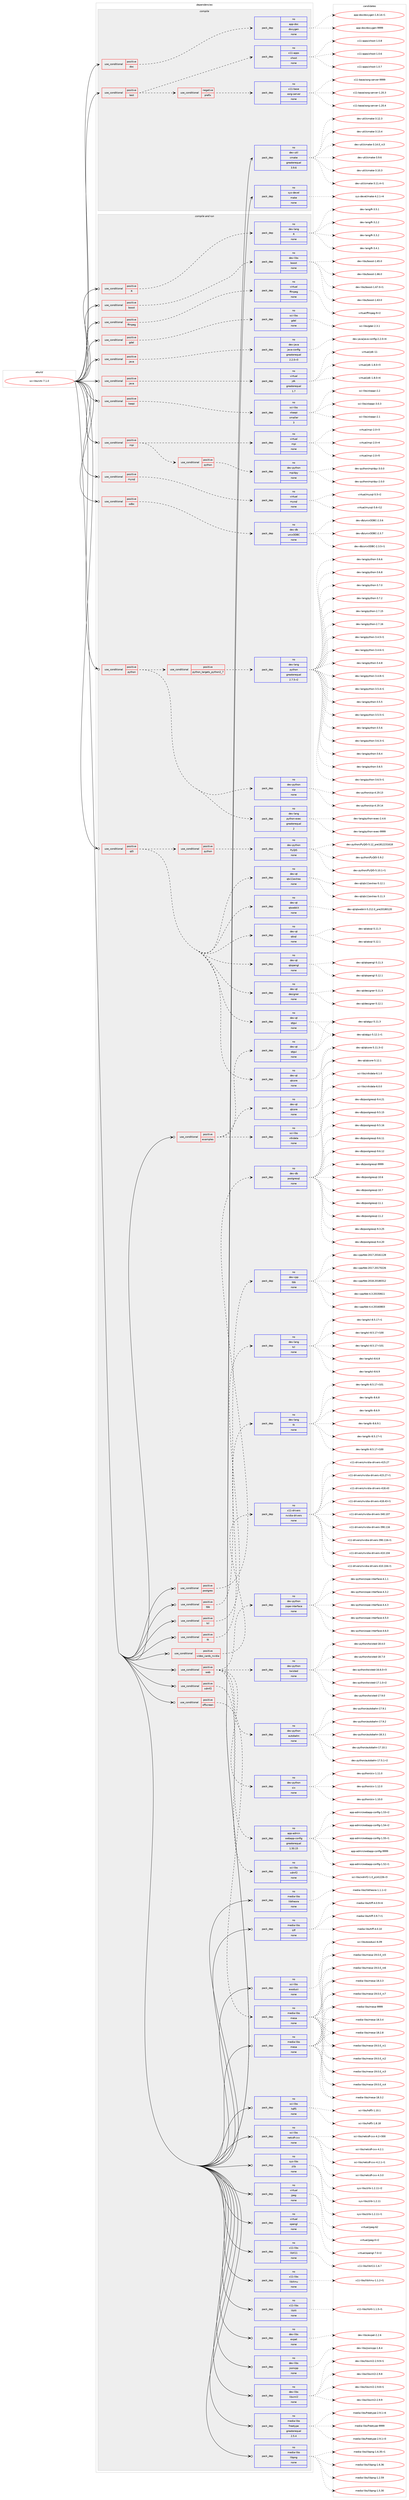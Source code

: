 digraph prolog {

# *************
# Graph options
# *************

newrank=true;
concentrate=true;
compound=true;
graph [rankdir=LR,fontname=Helvetica,fontsize=10,ranksep=1.5];#, ranksep=2.5, nodesep=0.2];
edge  [arrowhead=vee];
node  [fontname=Helvetica,fontsize=10];

# **********
# The ebuild
# **********

subgraph cluster_leftcol {
color=gray;
rank=same;
label=<<i>ebuild</i>>;
id [label="sci-libs/vtk-7.1.0", color=red, width=4, href="../sci-libs/vtk-7.1.0.svg"];
}

# ****************
# The dependencies
# ****************

subgraph cluster_midcol {
color=gray;
label=<<i>dependencies</i>>;
subgraph cluster_compile {
fillcolor="#eeeeee";
style=filled;
label=<<i>compile</i>>;
subgraph cond454252 {
dependency1697050 [label=<<TABLE BORDER="0" CELLBORDER="1" CELLSPACING="0" CELLPADDING="4"><TR><TD ROWSPAN="3" CELLPADDING="10">use_conditional</TD></TR><TR><TD>positive</TD></TR><TR><TD>doc</TD></TR></TABLE>>, shape=none, color=red];
subgraph pack1214980 {
dependency1697051 [label=<<TABLE BORDER="0" CELLBORDER="1" CELLSPACING="0" CELLPADDING="4" WIDTH="220"><TR><TD ROWSPAN="6" CELLPADDING="30">pack_dep</TD></TR><TR><TD WIDTH="110">no</TD></TR><TR><TD>app-doc</TD></TR><TR><TD>doxygen</TD></TR><TR><TD>none</TD></TR><TR><TD></TD></TR></TABLE>>, shape=none, color=blue];
}
dependency1697050:e -> dependency1697051:w [weight=20,style="dashed",arrowhead="vee"];
}
id:e -> dependency1697050:w [weight=20,style="solid",arrowhead="vee"];
subgraph cond454253 {
dependency1697052 [label=<<TABLE BORDER="0" CELLBORDER="1" CELLSPACING="0" CELLPADDING="4"><TR><TD ROWSPAN="3" CELLPADDING="10">use_conditional</TD></TR><TR><TD>positive</TD></TR><TR><TD>test</TD></TR></TABLE>>, shape=none, color=red];
subgraph cond454254 {
dependency1697053 [label=<<TABLE BORDER="0" CELLBORDER="1" CELLSPACING="0" CELLPADDING="4"><TR><TD ROWSPAN="3" CELLPADDING="10">use_conditional</TD></TR><TR><TD>negative</TD></TR><TR><TD>prefix</TD></TR></TABLE>>, shape=none, color=red];
subgraph pack1214981 {
dependency1697054 [label=<<TABLE BORDER="0" CELLBORDER="1" CELLSPACING="0" CELLPADDING="4" WIDTH="220"><TR><TD ROWSPAN="6" CELLPADDING="30">pack_dep</TD></TR><TR><TD WIDTH="110">no</TD></TR><TR><TD>x11-base</TD></TR><TR><TD>xorg-server</TD></TR><TR><TD>none</TD></TR><TR><TD></TD></TR></TABLE>>, shape=none, color=blue];
}
dependency1697053:e -> dependency1697054:w [weight=20,style="dashed",arrowhead="vee"];
}
dependency1697052:e -> dependency1697053:w [weight=20,style="dashed",arrowhead="vee"];
subgraph pack1214982 {
dependency1697055 [label=<<TABLE BORDER="0" CELLBORDER="1" CELLSPACING="0" CELLPADDING="4" WIDTH="220"><TR><TD ROWSPAN="6" CELLPADDING="30">pack_dep</TD></TR><TR><TD WIDTH="110">no</TD></TR><TR><TD>x11-apps</TD></TR><TR><TD>xhost</TD></TR><TR><TD>none</TD></TR><TR><TD></TD></TR></TABLE>>, shape=none, color=blue];
}
dependency1697052:e -> dependency1697055:w [weight=20,style="dashed",arrowhead="vee"];
}
id:e -> dependency1697052:w [weight=20,style="solid",arrowhead="vee"];
subgraph pack1214983 {
dependency1697056 [label=<<TABLE BORDER="0" CELLBORDER="1" CELLSPACING="0" CELLPADDING="4" WIDTH="220"><TR><TD ROWSPAN="6" CELLPADDING="30">pack_dep</TD></TR><TR><TD WIDTH="110">no</TD></TR><TR><TD>dev-util</TD></TR><TR><TD>cmake</TD></TR><TR><TD>greaterequal</TD></TR><TR><TD>3.9.6</TD></TR></TABLE>>, shape=none, color=blue];
}
id:e -> dependency1697056:w [weight=20,style="solid",arrowhead="vee"];
subgraph pack1214984 {
dependency1697057 [label=<<TABLE BORDER="0" CELLBORDER="1" CELLSPACING="0" CELLPADDING="4" WIDTH="220"><TR><TD ROWSPAN="6" CELLPADDING="30">pack_dep</TD></TR><TR><TD WIDTH="110">no</TD></TR><TR><TD>sys-devel</TD></TR><TR><TD>make</TD></TR><TR><TD>none</TD></TR><TR><TD></TD></TR></TABLE>>, shape=none, color=blue];
}
id:e -> dependency1697057:w [weight=20,style="solid",arrowhead="vee"];
}
subgraph cluster_compileandrun {
fillcolor="#eeeeee";
style=filled;
label=<<i>compile and run</i>>;
subgraph cond454255 {
dependency1697058 [label=<<TABLE BORDER="0" CELLBORDER="1" CELLSPACING="0" CELLPADDING="4"><TR><TD ROWSPAN="3" CELLPADDING="10">use_conditional</TD></TR><TR><TD>positive</TD></TR><TR><TD>R</TD></TR></TABLE>>, shape=none, color=red];
subgraph pack1214985 {
dependency1697059 [label=<<TABLE BORDER="0" CELLBORDER="1" CELLSPACING="0" CELLPADDING="4" WIDTH="220"><TR><TD ROWSPAN="6" CELLPADDING="30">pack_dep</TD></TR><TR><TD WIDTH="110">no</TD></TR><TR><TD>dev-lang</TD></TR><TR><TD>R</TD></TR><TR><TD>none</TD></TR><TR><TD></TD></TR></TABLE>>, shape=none, color=blue];
}
dependency1697058:e -> dependency1697059:w [weight=20,style="dashed",arrowhead="vee"];
}
id:e -> dependency1697058:w [weight=20,style="solid",arrowhead="odotvee"];
subgraph cond454256 {
dependency1697060 [label=<<TABLE BORDER="0" CELLBORDER="1" CELLSPACING="0" CELLPADDING="4"><TR><TD ROWSPAN="3" CELLPADDING="10">use_conditional</TD></TR><TR><TD>positive</TD></TR><TR><TD>boost</TD></TR></TABLE>>, shape=none, color=red];
subgraph pack1214986 {
dependency1697061 [label=<<TABLE BORDER="0" CELLBORDER="1" CELLSPACING="0" CELLPADDING="4" WIDTH="220"><TR><TD ROWSPAN="6" CELLPADDING="30">pack_dep</TD></TR><TR><TD WIDTH="110">no</TD></TR><TR><TD>dev-libs</TD></TR><TR><TD>boost</TD></TR><TR><TD>none</TD></TR><TR><TD></TD></TR></TABLE>>, shape=none, color=blue];
}
dependency1697060:e -> dependency1697061:w [weight=20,style="dashed",arrowhead="vee"];
}
id:e -> dependency1697060:w [weight=20,style="solid",arrowhead="odotvee"];
subgraph cond454257 {
dependency1697062 [label=<<TABLE BORDER="0" CELLBORDER="1" CELLSPACING="0" CELLPADDING="4"><TR><TD ROWSPAN="3" CELLPADDING="10">use_conditional</TD></TR><TR><TD>positive</TD></TR><TR><TD>examples</TD></TR></TABLE>>, shape=none, color=red];
subgraph pack1214987 {
dependency1697063 [label=<<TABLE BORDER="0" CELLBORDER="1" CELLSPACING="0" CELLPADDING="4" WIDTH="220"><TR><TD ROWSPAN="6" CELLPADDING="30">pack_dep</TD></TR><TR><TD WIDTH="110">no</TD></TR><TR><TD>dev-qt</TD></TR><TR><TD>qtcore</TD></TR><TR><TD>none</TD></TR><TR><TD></TD></TR></TABLE>>, shape=none, color=blue];
}
dependency1697062:e -> dependency1697063:w [weight=20,style="dashed",arrowhead="vee"];
subgraph pack1214988 {
dependency1697064 [label=<<TABLE BORDER="0" CELLBORDER="1" CELLSPACING="0" CELLPADDING="4" WIDTH="220"><TR><TD ROWSPAN="6" CELLPADDING="30">pack_dep</TD></TR><TR><TD WIDTH="110">no</TD></TR><TR><TD>dev-qt</TD></TR><TR><TD>qtgui</TD></TR><TR><TD>none</TD></TR><TR><TD></TD></TR></TABLE>>, shape=none, color=blue];
}
dependency1697062:e -> dependency1697064:w [weight=20,style="dashed",arrowhead="vee"];
subgraph pack1214989 {
dependency1697065 [label=<<TABLE BORDER="0" CELLBORDER="1" CELLSPACING="0" CELLPADDING="4" WIDTH="220"><TR><TD ROWSPAN="6" CELLPADDING="30">pack_dep</TD></TR><TR><TD WIDTH="110">no</TD></TR><TR><TD>sci-libs</TD></TR><TR><TD>vtkdata</TD></TR><TR><TD>none</TD></TR><TR><TD></TD></TR></TABLE>>, shape=none, color=blue];
}
dependency1697062:e -> dependency1697065:w [weight=20,style="dashed",arrowhead="vee"];
}
id:e -> dependency1697062:w [weight=20,style="solid",arrowhead="odotvee"];
subgraph cond454258 {
dependency1697066 [label=<<TABLE BORDER="0" CELLBORDER="1" CELLSPACING="0" CELLPADDING="4"><TR><TD ROWSPAN="3" CELLPADDING="10">use_conditional</TD></TR><TR><TD>positive</TD></TR><TR><TD>ffmpeg</TD></TR></TABLE>>, shape=none, color=red];
subgraph pack1214990 {
dependency1697067 [label=<<TABLE BORDER="0" CELLBORDER="1" CELLSPACING="0" CELLPADDING="4" WIDTH="220"><TR><TD ROWSPAN="6" CELLPADDING="30">pack_dep</TD></TR><TR><TD WIDTH="110">no</TD></TR><TR><TD>virtual</TD></TR><TR><TD>ffmpeg</TD></TR><TR><TD>none</TD></TR><TR><TD></TD></TR></TABLE>>, shape=none, color=blue];
}
dependency1697066:e -> dependency1697067:w [weight=20,style="dashed",arrowhead="vee"];
}
id:e -> dependency1697066:w [weight=20,style="solid",arrowhead="odotvee"];
subgraph cond454259 {
dependency1697068 [label=<<TABLE BORDER="0" CELLBORDER="1" CELLSPACING="0" CELLPADDING="4"><TR><TD ROWSPAN="3" CELLPADDING="10">use_conditional</TD></TR><TR><TD>positive</TD></TR><TR><TD>gdal</TD></TR></TABLE>>, shape=none, color=red];
subgraph pack1214991 {
dependency1697069 [label=<<TABLE BORDER="0" CELLBORDER="1" CELLSPACING="0" CELLPADDING="4" WIDTH="220"><TR><TD ROWSPAN="6" CELLPADDING="30">pack_dep</TD></TR><TR><TD WIDTH="110">no</TD></TR><TR><TD>sci-libs</TD></TR><TR><TD>gdal</TD></TR><TR><TD>none</TD></TR><TR><TD></TD></TR></TABLE>>, shape=none, color=blue];
}
dependency1697068:e -> dependency1697069:w [weight=20,style="dashed",arrowhead="vee"];
}
id:e -> dependency1697068:w [weight=20,style="solid",arrowhead="odotvee"];
subgraph cond454260 {
dependency1697070 [label=<<TABLE BORDER="0" CELLBORDER="1" CELLSPACING="0" CELLPADDING="4"><TR><TD ROWSPAN="3" CELLPADDING="10">use_conditional</TD></TR><TR><TD>positive</TD></TR><TR><TD>java</TD></TR></TABLE>>, shape=none, color=red];
subgraph pack1214992 {
dependency1697071 [label=<<TABLE BORDER="0" CELLBORDER="1" CELLSPACING="0" CELLPADDING="4" WIDTH="220"><TR><TD ROWSPAN="6" CELLPADDING="30">pack_dep</TD></TR><TR><TD WIDTH="110">no</TD></TR><TR><TD>dev-java</TD></TR><TR><TD>java-config</TD></TR><TR><TD>greaterequal</TD></TR><TR><TD>2.2.0-r3</TD></TR></TABLE>>, shape=none, color=blue];
}
dependency1697070:e -> dependency1697071:w [weight=20,style="dashed",arrowhead="vee"];
}
id:e -> dependency1697070:w [weight=20,style="solid",arrowhead="odotvee"];
subgraph cond454261 {
dependency1697072 [label=<<TABLE BORDER="0" CELLBORDER="1" CELLSPACING="0" CELLPADDING="4"><TR><TD ROWSPAN="3" CELLPADDING="10">use_conditional</TD></TR><TR><TD>positive</TD></TR><TR><TD>java</TD></TR></TABLE>>, shape=none, color=red];
subgraph pack1214993 {
dependency1697073 [label=<<TABLE BORDER="0" CELLBORDER="1" CELLSPACING="0" CELLPADDING="4" WIDTH="220"><TR><TD ROWSPAN="6" CELLPADDING="30">pack_dep</TD></TR><TR><TD WIDTH="110">no</TD></TR><TR><TD>virtual</TD></TR><TR><TD>jdk</TD></TR><TR><TD>greaterequal</TD></TR><TR><TD>1.7</TD></TR></TABLE>>, shape=none, color=blue];
}
dependency1697072:e -> dependency1697073:w [weight=20,style="dashed",arrowhead="vee"];
}
id:e -> dependency1697072:w [weight=20,style="solid",arrowhead="odotvee"];
subgraph cond454262 {
dependency1697074 [label=<<TABLE BORDER="0" CELLBORDER="1" CELLSPACING="0" CELLPADDING="4"><TR><TD ROWSPAN="3" CELLPADDING="10">use_conditional</TD></TR><TR><TD>positive</TD></TR><TR><TD>kaapi</TD></TR></TABLE>>, shape=none, color=red];
subgraph pack1214994 {
dependency1697075 [label=<<TABLE BORDER="0" CELLBORDER="1" CELLSPACING="0" CELLPADDING="4" WIDTH="220"><TR><TD ROWSPAN="6" CELLPADDING="30">pack_dep</TD></TR><TR><TD WIDTH="110">no</TD></TR><TR><TD>sci-libs</TD></TR><TR><TD>xkaapi</TD></TR><TR><TD>smaller</TD></TR><TR><TD>3</TD></TR></TABLE>>, shape=none, color=blue];
}
dependency1697074:e -> dependency1697075:w [weight=20,style="dashed",arrowhead="vee"];
}
id:e -> dependency1697074:w [weight=20,style="solid",arrowhead="odotvee"];
subgraph cond454263 {
dependency1697076 [label=<<TABLE BORDER="0" CELLBORDER="1" CELLSPACING="0" CELLPADDING="4"><TR><TD ROWSPAN="3" CELLPADDING="10">use_conditional</TD></TR><TR><TD>positive</TD></TR><TR><TD>mpi</TD></TR></TABLE>>, shape=none, color=red];
subgraph pack1214995 {
dependency1697077 [label=<<TABLE BORDER="0" CELLBORDER="1" CELLSPACING="0" CELLPADDING="4" WIDTH="220"><TR><TD ROWSPAN="6" CELLPADDING="30">pack_dep</TD></TR><TR><TD WIDTH="110">no</TD></TR><TR><TD>virtual</TD></TR><TR><TD>mpi</TD></TR><TR><TD>none</TD></TR><TR><TD></TD></TR></TABLE>>, shape=none, color=blue];
}
dependency1697076:e -> dependency1697077:w [weight=20,style="dashed",arrowhead="vee"];
subgraph cond454264 {
dependency1697078 [label=<<TABLE BORDER="0" CELLBORDER="1" CELLSPACING="0" CELLPADDING="4"><TR><TD ROWSPAN="3" CELLPADDING="10">use_conditional</TD></TR><TR><TD>positive</TD></TR><TR><TD>python</TD></TR></TABLE>>, shape=none, color=red];
subgraph pack1214996 {
dependency1697079 [label=<<TABLE BORDER="0" CELLBORDER="1" CELLSPACING="0" CELLPADDING="4" WIDTH="220"><TR><TD ROWSPAN="6" CELLPADDING="30">pack_dep</TD></TR><TR><TD WIDTH="110">no</TD></TR><TR><TD>dev-python</TD></TR><TR><TD>mpi4py</TD></TR><TR><TD>none</TD></TR><TR><TD></TD></TR></TABLE>>, shape=none, color=blue];
}
dependency1697078:e -> dependency1697079:w [weight=20,style="dashed",arrowhead="vee"];
}
dependency1697076:e -> dependency1697078:w [weight=20,style="dashed",arrowhead="vee"];
}
id:e -> dependency1697076:w [weight=20,style="solid",arrowhead="odotvee"];
subgraph cond454265 {
dependency1697080 [label=<<TABLE BORDER="0" CELLBORDER="1" CELLSPACING="0" CELLPADDING="4"><TR><TD ROWSPAN="3" CELLPADDING="10">use_conditional</TD></TR><TR><TD>positive</TD></TR><TR><TD>mysql</TD></TR></TABLE>>, shape=none, color=red];
subgraph pack1214997 {
dependency1697081 [label=<<TABLE BORDER="0" CELLBORDER="1" CELLSPACING="0" CELLPADDING="4" WIDTH="220"><TR><TD ROWSPAN="6" CELLPADDING="30">pack_dep</TD></TR><TR><TD WIDTH="110">no</TD></TR><TR><TD>virtual</TD></TR><TR><TD>mysql</TD></TR><TR><TD>none</TD></TR><TR><TD></TD></TR></TABLE>>, shape=none, color=blue];
}
dependency1697080:e -> dependency1697081:w [weight=20,style="dashed",arrowhead="vee"];
}
id:e -> dependency1697080:w [weight=20,style="solid",arrowhead="odotvee"];
subgraph cond454266 {
dependency1697082 [label=<<TABLE BORDER="0" CELLBORDER="1" CELLSPACING="0" CELLPADDING="4"><TR><TD ROWSPAN="3" CELLPADDING="10">use_conditional</TD></TR><TR><TD>positive</TD></TR><TR><TD>odbc</TD></TR></TABLE>>, shape=none, color=red];
subgraph pack1214998 {
dependency1697083 [label=<<TABLE BORDER="0" CELLBORDER="1" CELLSPACING="0" CELLPADDING="4" WIDTH="220"><TR><TD ROWSPAN="6" CELLPADDING="30">pack_dep</TD></TR><TR><TD WIDTH="110">no</TD></TR><TR><TD>dev-db</TD></TR><TR><TD>unixODBC</TD></TR><TR><TD>none</TD></TR><TR><TD></TD></TR></TABLE>>, shape=none, color=blue];
}
dependency1697082:e -> dependency1697083:w [weight=20,style="dashed",arrowhead="vee"];
}
id:e -> dependency1697082:w [weight=20,style="solid",arrowhead="odotvee"];
subgraph cond454267 {
dependency1697084 [label=<<TABLE BORDER="0" CELLBORDER="1" CELLSPACING="0" CELLPADDING="4"><TR><TD ROWSPAN="3" CELLPADDING="10">use_conditional</TD></TR><TR><TD>positive</TD></TR><TR><TD>offscreen</TD></TR></TABLE>>, shape=none, color=red];
subgraph pack1214999 {
dependency1697085 [label=<<TABLE BORDER="0" CELLBORDER="1" CELLSPACING="0" CELLPADDING="4" WIDTH="220"><TR><TD ROWSPAN="6" CELLPADDING="30">pack_dep</TD></TR><TR><TD WIDTH="110">no</TD></TR><TR><TD>media-libs</TD></TR><TR><TD>mesa</TD></TR><TR><TD>none</TD></TR><TR><TD></TD></TR></TABLE>>, shape=none, color=blue];
}
dependency1697084:e -> dependency1697085:w [weight=20,style="dashed",arrowhead="vee"];
}
id:e -> dependency1697084:w [weight=20,style="solid",arrowhead="odotvee"];
subgraph cond454268 {
dependency1697086 [label=<<TABLE BORDER="0" CELLBORDER="1" CELLSPACING="0" CELLPADDING="4"><TR><TD ROWSPAN="3" CELLPADDING="10">use_conditional</TD></TR><TR><TD>positive</TD></TR><TR><TD>postgres</TD></TR></TABLE>>, shape=none, color=red];
subgraph pack1215000 {
dependency1697087 [label=<<TABLE BORDER="0" CELLBORDER="1" CELLSPACING="0" CELLPADDING="4" WIDTH="220"><TR><TD ROWSPAN="6" CELLPADDING="30">pack_dep</TD></TR><TR><TD WIDTH="110">no</TD></TR><TR><TD>dev-db</TD></TR><TR><TD>postgresql</TD></TR><TR><TD>none</TD></TR><TR><TD></TD></TR></TABLE>>, shape=none, color=blue];
}
dependency1697086:e -> dependency1697087:w [weight=20,style="dashed",arrowhead="vee"];
}
id:e -> dependency1697086:w [weight=20,style="solid",arrowhead="odotvee"];
subgraph cond454269 {
dependency1697088 [label=<<TABLE BORDER="0" CELLBORDER="1" CELLSPACING="0" CELLPADDING="4"><TR><TD ROWSPAN="3" CELLPADDING="10">use_conditional</TD></TR><TR><TD>positive</TD></TR><TR><TD>python</TD></TR></TABLE>>, shape=none, color=red];
subgraph cond454270 {
dependency1697089 [label=<<TABLE BORDER="0" CELLBORDER="1" CELLSPACING="0" CELLPADDING="4"><TR><TD ROWSPAN="3" CELLPADDING="10">use_conditional</TD></TR><TR><TD>positive</TD></TR><TR><TD>python_targets_python2_7</TD></TR></TABLE>>, shape=none, color=red];
subgraph pack1215001 {
dependency1697090 [label=<<TABLE BORDER="0" CELLBORDER="1" CELLSPACING="0" CELLPADDING="4" WIDTH="220"><TR><TD ROWSPAN="6" CELLPADDING="30">pack_dep</TD></TR><TR><TD WIDTH="110">no</TD></TR><TR><TD>dev-lang</TD></TR><TR><TD>python</TD></TR><TR><TD>greaterequal</TD></TR><TR><TD>2.7.5-r2</TD></TR></TABLE>>, shape=none, color=blue];
}
dependency1697089:e -> dependency1697090:w [weight=20,style="dashed",arrowhead="vee"];
}
dependency1697088:e -> dependency1697089:w [weight=20,style="dashed",arrowhead="vee"];
subgraph pack1215002 {
dependency1697091 [label=<<TABLE BORDER="0" CELLBORDER="1" CELLSPACING="0" CELLPADDING="4" WIDTH="220"><TR><TD ROWSPAN="6" CELLPADDING="30">pack_dep</TD></TR><TR><TD WIDTH="110">no</TD></TR><TR><TD>dev-lang</TD></TR><TR><TD>python-exec</TD></TR><TR><TD>greaterequal</TD></TR><TR><TD>2</TD></TR></TABLE>>, shape=none, color=blue];
}
dependency1697088:e -> dependency1697091:w [weight=20,style="dashed",arrowhead="vee"];
subgraph pack1215003 {
dependency1697092 [label=<<TABLE BORDER="0" CELLBORDER="1" CELLSPACING="0" CELLPADDING="4" WIDTH="220"><TR><TD ROWSPAN="6" CELLPADDING="30">pack_dep</TD></TR><TR><TD WIDTH="110">no</TD></TR><TR><TD>dev-python</TD></TR><TR><TD>sip</TD></TR><TR><TD>none</TD></TR><TR><TD></TD></TR></TABLE>>, shape=none, color=blue];
}
dependency1697088:e -> dependency1697092:w [weight=20,style="dashed",arrowhead="vee"];
}
id:e -> dependency1697088:w [weight=20,style="solid",arrowhead="odotvee"];
subgraph cond454271 {
dependency1697093 [label=<<TABLE BORDER="0" CELLBORDER="1" CELLSPACING="0" CELLPADDING="4"><TR><TD ROWSPAN="3" CELLPADDING="10">use_conditional</TD></TR><TR><TD>positive</TD></TR><TR><TD>qt5</TD></TR></TABLE>>, shape=none, color=red];
subgraph pack1215004 {
dependency1697094 [label=<<TABLE BORDER="0" CELLBORDER="1" CELLSPACING="0" CELLPADDING="4" WIDTH="220"><TR><TD ROWSPAN="6" CELLPADDING="30">pack_dep</TD></TR><TR><TD WIDTH="110">no</TD></TR><TR><TD>dev-qt</TD></TR><TR><TD>designer</TD></TR><TR><TD>none</TD></TR><TR><TD></TD></TR></TABLE>>, shape=none, color=blue];
}
dependency1697093:e -> dependency1697094:w [weight=20,style="dashed",arrowhead="vee"];
subgraph pack1215005 {
dependency1697095 [label=<<TABLE BORDER="0" CELLBORDER="1" CELLSPACING="0" CELLPADDING="4" WIDTH="220"><TR><TD ROWSPAN="6" CELLPADDING="30">pack_dep</TD></TR><TR><TD WIDTH="110">no</TD></TR><TR><TD>dev-qt</TD></TR><TR><TD>qtcore</TD></TR><TR><TD>none</TD></TR><TR><TD></TD></TR></TABLE>>, shape=none, color=blue];
}
dependency1697093:e -> dependency1697095:w [weight=20,style="dashed",arrowhead="vee"];
subgraph pack1215006 {
dependency1697096 [label=<<TABLE BORDER="0" CELLBORDER="1" CELLSPACING="0" CELLPADDING="4" WIDTH="220"><TR><TD ROWSPAN="6" CELLPADDING="30">pack_dep</TD></TR><TR><TD WIDTH="110">no</TD></TR><TR><TD>dev-qt</TD></TR><TR><TD>qtgui</TD></TR><TR><TD>none</TD></TR><TR><TD></TD></TR></TABLE>>, shape=none, color=blue];
}
dependency1697093:e -> dependency1697096:w [weight=20,style="dashed",arrowhead="vee"];
subgraph pack1215007 {
dependency1697097 [label=<<TABLE BORDER="0" CELLBORDER="1" CELLSPACING="0" CELLPADDING="4" WIDTH="220"><TR><TD ROWSPAN="6" CELLPADDING="30">pack_dep</TD></TR><TR><TD WIDTH="110">no</TD></TR><TR><TD>dev-qt</TD></TR><TR><TD>qtopengl</TD></TR><TR><TD>none</TD></TR><TR><TD></TD></TR></TABLE>>, shape=none, color=blue];
}
dependency1697093:e -> dependency1697097:w [weight=20,style="dashed",arrowhead="vee"];
subgraph pack1215008 {
dependency1697098 [label=<<TABLE BORDER="0" CELLBORDER="1" CELLSPACING="0" CELLPADDING="4" WIDTH="220"><TR><TD ROWSPAN="6" CELLPADDING="30">pack_dep</TD></TR><TR><TD WIDTH="110">no</TD></TR><TR><TD>dev-qt</TD></TR><TR><TD>qtsql</TD></TR><TR><TD>none</TD></TR><TR><TD></TD></TR></TABLE>>, shape=none, color=blue];
}
dependency1697093:e -> dependency1697098:w [weight=20,style="dashed",arrowhead="vee"];
subgraph pack1215009 {
dependency1697099 [label=<<TABLE BORDER="0" CELLBORDER="1" CELLSPACING="0" CELLPADDING="4" WIDTH="220"><TR><TD ROWSPAN="6" CELLPADDING="30">pack_dep</TD></TR><TR><TD WIDTH="110">no</TD></TR><TR><TD>dev-qt</TD></TR><TR><TD>qtwebkit</TD></TR><TR><TD>none</TD></TR><TR><TD></TD></TR></TABLE>>, shape=none, color=blue];
}
dependency1697093:e -> dependency1697099:w [weight=20,style="dashed",arrowhead="vee"];
subgraph pack1215010 {
dependency1697100 [label=<<TABLE BORDER="0" CELLBORDER="1" CELLSPACING="0" CELLPADDING="4" WIDTH="220"><TR><TD ROWSPAN="6" CELLPADDING="30">pack_dep</TD></TR><TR><TD WIDTH="110">no</TD></TR><TR><TD>dev-qt</TD></TR><TR><TD>qtx11extras</TD></TR><TR><TD>none</TD></TR><TR><TD></TD></TR></TABLE>>, shape=none, color=blue];
}
dependency1697093:e -> dependency1697100:w [weight=20,style="dashed",arrowhead="vee"];
subgraph cond454272 {
dependency1697101 [label=<<TABLE BORDER="0" CELLBORDER="1" CELLSPACING="0" CELLPADDING="4"><TR><TD ROWSPAN="3" CELLPADDING="10">use_conditional</TD></TR><TR><TD>positive</TD></TR><TR><TD>python</TD></TR></TABLE>>, shape=none, color=red];
subgraph pack1215011 {
dependency1697102 [label=<<TABLE BORDER="0" CELLBORDER="1" CELLSPACING="0" CELLPADDING="4" WIDTH="220"><TR><TD ROWSPAN="6" CELLPADDING="30">pack_dep</TD></TR><TR><TD WIDTH="110">no</TD></TR><TR><TD>dev-python</TD></TR><TR><TD>PyQt5</TD></TR><TR><TD>none</TD></TR><TR><TD></TD></TR></TABLE>>, shape=none, color=blue];
}
dependency1697101:e -> dependency1697102:w [weight=20,style="dashed",arrowhead="vee"];
}
dependency1697093:e -> dependency1697101:w [weight=20,style="dashed",arrowhead="vee"];
}
id:e -> dependency1697093:w [weight=20,style="solid",arrowhead="odotvee"];
subgraph cond454273 {
dependency1697103 [label=<<TABLE BORDER="0" CELLBORDER="1" CELLSPACING="0" CELLPADDING="4"><TR><TD ROWSPAN="3" CELLPADDING="10">use_conditional</TD></TR><TR><TD>positive</TD></TR><TR><TD>tbb</TD></TR></TABLE>>, shape=none, color=red];
subgraph pack1215012 {
dependency1697104 [label=<<TABLE BORDER="0" CELLBORDER="1" CELLSPACING="0" CELLPADDING="4" WIDTH="220"><TR><TD ROWSPAN="6" CELLPADDING="30">pack_dep</TD></TR><TR><TD WIDTH="110">no</TD></TR><TR><TD>dev-cpp</TD></TR><TR><TD>tbb</TD></TR><TR><TD>none</TD></TR><TR><TD></TD></TR></TABLE>>, shape=none, color=blue];
}
dependency1697103:e -> dependency1697104:w [weight=20,style="dashed",arrowhead="vee"];
}
id:e -> dependency1697103:w [weight=20,style="solid",arrowhead="odotvee"];
subgraph cond454274 {
dependency1697105 [label=<<TABLE BORDER="0" CELLBORDER="1" CELLSPACING="0" CELLPADDING="4"><TR><TD ROWSPAN="3" CELLPADDING="10">use_conditional</TD></TR><TR><TD>positive</TD></TR><TR><TD>tcl</TD></TR></TABLE>>, shape=none, color=red];
subgraph pack1215013 {
dependency1697106 [label=<<TABLE BORDER="0" CELLBORDER="1" CELLSPACING="0" CELLPADDING="4" WIDTH="220"><TR><TD ROWSPAN="6" CELLPADDING="30">pack_dep</TD></TR><TR><TD WIDTH="110">no</TD></TR><TR><TD>dev-lang</TD></TR><TR><TD>tcl</TD></TR><TR><TD>none</TD></TR><TR><TD></TD></TR></TABLE>>, shape=none, color=blue];
}
dependency1697105:e -> dependency1697106:w [weight=20,style="dashed",arrowhead="vee"];
}
id:e -> dependency1697105:w [weight=20,style="solid",arrowhead="odotvee"];
subgraph cond454275 {
dependency1697107 [label=<<TABLE BORDER="0" CELLBORDER="1" CELLSPACING="0" CELLPADDING="4"><TR><TD ROWSPAN="3" CELLPADDING="10">use_conditional</TD></TR><TR><TD>positive</TD></TR><TR><TD>tk</TD></TR></TABLE>>, shape=none, color=red];
subgraph pack1215014 {
dependency1697108 [label=<<TABLE BORDER="0" CELLBORDER="1" CELLSPACING="0" CELLPADDING="4" WIDTH="220"><TR><TD ROWSPAN="6" CELLPADDING="30">pack_dep</TD></TR><TR><TD WIDTH="110">no</TD></TR><TR><TD>dev-lang</TD></TR><TR><TD>tk</TD></TR><TR><TD>none</TD></TR><TR><TD></TD></TR></TABLE>>, shape=none, color=blue];
}
dependency1697107:e -> dependency1697108:w [weight=20,style="dashed",arrowhead="vee"];
}
id:e -> dependency1697107:w [weight=20,style="solid",arrowhead="odotvee"];
subgraph cond454276 {
dependency1697109 [label=<<TABLE BORDER="0" CELLBORDER="1" CELLSPACING="0" CELLPADDING="4"><TR><TD ROWSPAN="3" CELLPADDING="10">use_conditional</TD></TR><TR><TD>positive</TD></TR><TR><TD>video_cards_nvidia</TD></TR></TABLE>>, shape=none, color=red];
subgraph pack1215015 {
dependency1697110 [label=<<TABLE BORDER="0" CELLBORDER="1" CELLSPACING="0" CELLPADDING="4" WIDTH="220"><TR><TD ROWSPAN="6" CELLPADDING="30">pack_dep</TD></TR><TR><TD WIDTH="110">no</TD></TR><TR><TD>x11-drivers</TD></TR><TR><TD>nvidia-drivers</TD></TR><TR><TD>none</TD></TR><TR><TD></TD></TR></TABLE>>, shape=none, color=blue];
}
dependency1697109:e -> dependency1697110:w [weight=20,style="dashed",arrowhead="vee"];
}
id:e -> dependency1697109:w [weight=20,style="solid",arrowhead="odotvee"];
subgraph cond454277 {
dependency1697111 [label=<<TABLE BORDER="0" CELLBORDER="1" CELLSPACING="0" CELLPADDING="4"><TR><TD ROWSPAN="3" CELLPADDING="10">use_conditional</TD></TR><TR><TD>positive</TD></TR><TR><TD>web</TD></TR></TABLE>>, shape=none, color=red];
subgraph pack1215016 {
dependency1697112 [label=<<TABLE BORDER="0" CELLBORDER="1" CELLSPACING="0" CELLPADDING="4" WIDTH="220"><TR><TD ROWSPAN="6" CELLPADDING="30">pack_dep</TD></TR><TR><TD WIDTH="110">no</TD></TR><TR><TD>app-admin</TD></TR><TR><TD>webapp-config</TD></TR><TR><TD>greaterequal</TD></TR><TR><TD>1.50.15</TD></TR></TABLE>>, shape=none, color=blue];
}
dependency1697111:e -> dependency1697112:w [weight=20,style="dashed",arrowhead="vee"];
subgraph pack1215017 {
dependency1697113 [label=<<TABLE BORDER="0" CELLBORDER="1" CELLSPACING="0" CELLPADDING="4" WIDTH="220"><TR><TD ROWSPAN="6" CELLPADDING="30">pack_dep</TD></TR><TR><TD WIDTH="110">no</TD></TR><TR><TD>dev-python</TD></TR><TR><TD>six</TD></TR><TR><TD>none</TD></TR><TR><TD></TD></TR></TABLE>>, shape=none, color=blue];
}
dependency1697111:e -> dependency1697113:w [weight=20,style="dashed",arrowhead="vee"];
subgraph pack1215018 {
dependency1697114 [label=<<TABLE BORDER="0" CELLBORDER="1" CELLSPACING="0" CELLPADDING="4" WIDTH="220"><TR><TD ROWSPAN="6" CELLPADDING="30">pack_dep</TD></TR><TR><TD WIDTH="110">no</TD></TR><TR><TD>dev-python</TD></TR><TR><TD>autobahn</TD></TR><TR><TD>none</TD></TR><TR><TD></TD></TR></TABLE>>, shape=none, color=blue];
}
dependency1697111:e -> dependency1697114:w [weight=20,style="dashed",arrowhead="vee"];
subgraph pack1215019 {
dependency1697115 [label=<<TABLE BORDER="0" CELLBORDER="1" CELLSPACING="0" CELLPADDING="4" WIDTH="220"><TR><TD ROWSPAN="6" CELLPADDING="30">pack_dep</TD></TR><TR><TD WIDTH="110">no</TD></TR><TR><TD>dev-python</TD></TR><TR><TD>twisted</TD></TR><TR><TD>none</TD></TR><TR><TD></TD></TR></TABLE>>, shape=none, color=blue];
}
dependency1697111:e -> dependency1697115:w [weight=20,style="dashed",arrowhead="vee"];
subgraph pack1215020 {
dependency1697116 [label=<<TABLE BORDER="0" CELLBORDER="1" CELLSPACING="0" CELLPADDING="4" WIDTH="220"><TR><TD ROWSPAN="6" CELLPADDING="30">pack_dep</TD></TR><TR><TD WIDTH="110">no</TD></TR><TR><TD>dev-python</TD></TR><TR><TD>zope-interface</TD></TR><TR><TD>none</TD></TR><TR><TD></TD></TR></TABLE>>, shape=none, color=blue];
}
dependency1697111:e -> dependency1697116:w [weight=20,style="dashed",arrowhead="vee"];
}
id:e -> dependency1697111:w [weight=20,style="solid",arrowhead="odotvee"];
subgraph cond454278 {
dependency1697117 [label=<<TABLE BORDER="0" CELLBORDER="1" CELLSPACING="0" CELLPADDING="4"><TR><TD ROWSPAN="3" CELLPADDING="10">use_conditional</TD></TR><TR><TD>positive</TD></TR><TR><TD>xdmf2</TD></TR></TABLE>>, shape=none, color=red];
subgraph pack1215021 {
dependency1697118 [label=<<TABLE BORDER="0" CELLBORDER="1" CELLSPACING="0" CELLPADDING="4" WIDTH="220"><TR><TD ROWSPAN="6" CELLPADDING="30">pack_dep</TD></TR><TR><TD WIDTH="110">no</TD></TR><TR><TD>sci-libs</TD></TR><TR><TD>xdmf2</TD></TR><TR><TD>none</TD></TR><TR><TD></TD></TR></TABLE>>, shape=none, color=blue];
}
dependency1697117:e -> dependency1697118:w [weight=20,style="dashed",arrowhead="vee"];
}
id:e -> dependency1697117:w [weight=20,style="solid",arrowhead="odotvee"];
subgraph pack1215022 {
dependency1697119 [label=<<TABLE BORDER="0" CELLBORDER="1" CELLSPACING="0" CELLPADDING="4" WIDTH="220"><TR><TD ROWSPAN="6" CELLPADDING="30">pack_dep</TD></TR><TR><TD WIDTH="110">no</TD></TR><TR><TD>dev-libs</TD></TR><TR><TD>expat</TD></TR><TR><TD>none</TD></TR><TR><TD></TD></TR></TABLE>>, shape=none, color=blue];
}
id:e -> dependency1697119:w [weight=20,style="solid",arrowhead="odotvee"];
subgraph pack1215023 {
dependency1697120 [label=<<TABLE BORDER="0" CELLBORDER="1" CELLSPACING="0" CELLPADDING="4" WIDTH="220"><TR><TD ROWSPAN="6" CELLPADDING="30">pack_dep</TD></TR><TR><TD WIDTH="110">no</TD></TR><TR><TD>dev-libs</TD></TR><TR><TD>jsoncpp</TD></TR><TR><TD>none</TD></TR><TR><TD></TD></TR></TABLE>>, shape=none, color=blue];
}
id:e -> dependency1697120:w [weight=20,style="solid",arrowhead="odotvee"];
subgraph pack1215024 {
dependency1697121 [label=<<TABLE BORDER="0" CELLBORDER="1" CELLSPACING="0" CELLPADDING="4" WIDTH="220"><TR><TD ROWSPAN="6" CELLPADDING="30">pack_dep</TD></TR><TR><TD WIDTH="110">no</TD></TR><TR><TD>dev-libs</TD></TR><TR><TD>libxml2</TD></TR><TR><TD>none</TD></TR><TR><TD></TD></TR></TABLE>>, shape=none, color=blue];
}
id:e -> dependency1697121:w [weight=20,style="solid",arrowhead="odotvee"];
subgraph pack1215025 {
dependency1697122 [label=<<TABLE BORDER="0" CELLBORDER="1" CELLSPACING="0" CELLPADDING="4" WIDTH="220"><TR><TD ROWSPAN="6" CELLPADDING="30">pack_dep</TD></TR><TR><TD WIDTH="110">no</TD></TR><TR><TD>media-libs</TD></TR><TR><TD>freetype</TD></TR><TR><TD>greaterequal</TD></TR><TR><TD>2.5.4</TD></TR></TABLE>>, shape=none, color=blue];
}
id:e -> dependency1697122:w [weight=20,style="solid",arrowhead="odotvee"];
subgraph pack1215026 {
dependency1697123 [label=<<TABLE BORDER="0" CELLBORDER="1" CELLSPACING="0" CELLPADDING="4" WIDTH="220"><TR><TD ROWSPAN="6" CELLPADDING="30">pack_dep</TD></TR><TR><TD WIDTH="110">no</TD></TR><TR><TD>media-libs</TD></TR><TR><TD>libpng</TD></TR><TR><TD>none</TD></TR><TR><TD></TD></TR></TABLE>>, shape=none, color=blue];
}
id:e -> dependency1697123:w [weight=20,style="solid",arrowhead="odotvee"];
subgraph pack1215027 {
dependency1697124 [label=<<TABLE BORDER="0" CELLBORDER="1" CELLSPACING="0" CELLPADDING="4" WIDTH="220"><TR><TD ROWSPAN="6" CELLPADDING="30">pack_dep</TD></TR><TR><TD WIDTH="110">no</TD></TR><TR><TD>media-libs</TD></TR><TR><TD>libtheora</TD></TR><TR><TD>none</TD></TR><TR><TD></TD></TR></TABLE>>, shape=none, color=blue];
}
id:e -> dependency1697124:w [weight=20,style="solid",arrowhead="odotvee"];
subgraph pack1215028 {
dependency1697125 [label=<<TABLE BORDER="0" CELLBORDER="1" CELLSPACING="0" CELLPADDING="4" WIDTH="220"><TR><TD ROWSPAN="6" CELLPADDING="30">pack_dep</TD></TR><TR><TD WIDTH="110">no</TD></TR><TR><TD>media-libs</TD></TR><TR><TD>mesa</TD></TR><TR><TD>none</TD></TR><TR><TD></TD></TR></TABLE>>, shape=none, color=blue];
}
id:e -> dependency1697125:w [weight=20,style="solid",arrowhead="odotvee"];
subgraph pack1215029 {
dependency1697126 [label=<<TABLE BORDER="0" CELLBORDER="1" CELLSPACING="0" CELLPADDING="4" WIDTH="220"><TR><TD ROWSPAN="6" CELLPADDING="30">pack_dep</TD></TR><TR><TD WIDTH="110">no</TD></TR><TR><TD>media-libs</TD></TR><TR><TD>tiff</TD></TR><TR><TD>none</TD></TR><TR><TD></TD></TR></TABLE>>, shape=none, color=blue];
}
id:e -> dependency1697126:w [weight=20,style="solid",arrowhead="odotvee"];
subgraph pack1215030 {
dependency1697127 [label=<<TABLE BORDER="0" CELLBORDER="1" CELLSPACING="0" CELLPADDING="4" WIDTH="220"><TR><TD ROWSPAN="6" CELLPADDING="30">pack_dep</TD></TR><TR><TD WIDTH="110">no</TD></TR><TR><TD>sci-libs</TD></TR><TR><TD>exodusii</TD></TR><TR><TD>none</TD></TR><TR><TD></TD></TR></TABLE>>, shape=none, color=blue];
}
id:e -> dependency1697127:w [weight=20,style="solid",arrowhead="odotvee"];
subgraph pack1215031 {
dependency1697128 [label=<<TABLE BORDER="0" CELLBORDER="1" CELLSPACING="0" CELLPADDING="4" WIDTH="220"><TR><TD ROWSPAN="6" CELLPADDING="30">pack_dep</TD></TR><TR><TD WIDTH="110">no</TD></TR><TR><TD>sci-libs</TD></TR><TR><TD>hdf5</TD></TR><TR><TD>none</TD></TR><TR><TD></TD></TR></TABLE>>, shape=none, color=blue];
}
id:e -> dependency1697128:w [weight=20,style="solid",arrowhead="odotvee"];
subgraph pack1215032 {
dependency1697129 [label=<<TABLE BORDER="0" CELLBORDER="1" CELLSPACING="0" CELLPADDING="4" WIDTH="220"><TR><TD ROWSPAN="6" CELLPADDING="30">pack_dep</TD></TR><TR><TD WIDTH="110">no</TD></TR><TR><TD>sci-libs</TD></TR><TR><TD>netcdf-cxx</TD></TR><TR><TD>none</TD></TR><TR><TD></TD></TR></TABLE>>, shape=none, color=blue];
}
id:e -> dependency1697129:w [weight=20,style="solid",arrowhead="odotvee"];
subgraph pack1215033 {
dependency1697130 [label=<<TABLE BORDER="0" CELLBORDER="1" CELLSPACING="0" CELLPADDING="4" WIDTH="220"><TR><TD ROWSPAN="6" CELLPADDING="30">pack_dep</TD></TR><TR><TD WIDTH="110">no</TD></TR><TR><TD>sys-libs</TD></TR><TR><TD>zlib</TD></TR><TR><TD>none</TD></TR><TR><TD></TD></TR></TABLE>>, shape=none, color=blue];
}
id:e -> dependency1697130:w [weight=20,style="solid",arrowhead="odotvee"];
subgraph pack1215034 {
dependency1697131 [label=<<TABLE BORDER="0" CELLBORDER="1" CELLSPACING="0" CELLPADDING="4" WIDTH="220"><TR><TD ROWSPAN="6" CELLPADDING="30">pack_dep</TD></TR><TR><TD WIDTH="110">no</TD></TR><TR><TD>virtual</TD></TR><TR><TD>jpeg</TD></TR><TR><TD>none</TD></TR><TR><TD></TD></TR></TABLE>>, shape=none, color=blue];
}
id:e -> dependency1697131:w [weight=20,style="solid",arrowhead="odotvee"];
subgraph pack1215035 {
dependency1697132 [label=<<TABLE BORDER="0" CELLBORDER="1" CELLSPACING="0" CELLPADDING="4" WIDTH="220"><TR><TD ROWSPAN="6" CELLPADDING="30">pack_dep</TD></TR><TR><TD WIDTH="110">no</TD></TR><TR><TD>virtual</TD></TR><TR><TD>opengl</TD></TR><TR><TD>none</TD></TR><TR><TD></TD></TR></TABLE>>, shape=none, color=blue];
}
id:e -> dependency1697132:w [weight=20,style="solid",arrowhead="odotvee"];
subgraph pack1215036 {
dependency1697133 [label=<<TABLE BORDER="0" CELLBORDER="1" CELLSPACING="0" CELLPADDING="4" WIDTH="220"><TR><TD ROWSPAN="6" CELLPADDING="30">pack_dep</TD></TR><TR><TD WIDTH="110">no</TD></TR><TR><TD>x11-libs</TD></TR><TR><TD>libX11</TD></TR><TR><TD>none</TD></TR><TR><TD></TD></TR></TABLE>>, shape=none, color=blue];
}
id:e -> dependency1697133:w [weight=20,style="solid",arrowhead="odotvee"];
subgraph pack1215037 {
dependency1697134 [label=<<TABLE BORDER="0" CELLBORDER="1" CELLSPACING="0" CELLPADDING="4" WIDTH="220"><TR><TD ROWSPAN="6" CELLPADDING="30">pack_dep</TD></TR><TR><TD WIDTH="110">no</TD></TR><TR><TD>x11-libs</TD></TR><TR><TD>libXmu</TD></TR><TR><TD>none</TD></TR><TR><TD></TD></TR></TABLE>>, shape=none, color=blue];
}
id:e -> dependency1697134:w [weight=20,style="solid",arrowhead="odotvee"];
subgraph pack1215038 {
dependency1697135 [label=<<TABLE BORDER="0" CELLBORDER="1" CELLSPACING="0" CELLPADDING="4" WIDTH="220"><TR><TD ROWSPAN="6" CELLPADDING="30">pack_dep</TD></TR><TR><TD WIDTH="110">no</TD></TR><TR><TD>x11-libs</TD></TR><TR><TD>libXt</TD></TR><TR><TD>none</TD></TR><TR><TD></TD></TR></TABLE>>, shape=none, color=blue];
}
id:e -> dependency1697135:w [weight=20,style="solid",arrowhead="odotvee"];
}
subgraph cluster_run {
fillcolor="#eeeeee";
style=filled;
label=<<i>run</i>>;
}
}

# **************
# The candidates
# **************

subgraph cluster_choices {
rank=same;
color=gray;
label=<<i>candidates</i>>;

subgraph choice1214980 {
color=black;
nodesep=1;
choice97112112451001119947100111120121103101110454946564649524511449 [label="app-doc/doxygen-1.8.14-r1", color=red, width=4,href="../app-doc/doxygen-1.8.14-r1.svg"];
choice971121124510011199471001111201211031011104557575757 [label="app-doc/doxygen-9999", color=red, width=4,href="../app-doc/doxygen-9999.svg"];
dependency1697051:e -> choice97112112451001119947100111120121103101110454946564649524511449:w [style=dotted,weight="100"];
dependency1697051:e -> choice971121124510011199471001111201211031011104557575757:w [style=dotted,weight="100"];
}
subgraph choice1214981 {
color=black;
nodesep=1;
choice1204949459897115101471201111141034511510111411810111445494650484651 [label="x11-base/xorg-server-1.20.3", color=red, width=4,href="../x11-base/xorg-server-1.20.3.svg"];
choice1204949459897115101471201111141034511510111411810111445494650484652 [label="x11-base/xorg-server-1.20.4", color=red, width=4,href="../x11-base/xorg-server-1.20.4.svg"];
choice120494945989711510147120111114103451151011141181011144557575757 [label="x11-base/xorg-server-9999", color=red, width=4,href="../x11-base/xorg-server-9999.svg"];
dependency1697054:e -> choice1204949459897115101471201111141034511510111411810111445494650484651:w [style=dotted,weight="100"];
dependency1697054:e -> choice1204949459897115101471201111141034511510111411810111445494650484652:w [style=dotted,weight="100"];
dependency1697054:e -> choice120494945989711510147120111114103451151011141181011144557575757:w [style=dotted,weight="100"];
}
subgraph choice1214982 {
color=black;
nodesep=1;
choice1204949459711211211547120104111115116454946484654 [label="x11-apps/xhost-1.0.6", color=red, width=4,href="../x11-apps/xhost-1.0.6.svg"];
choice1204949459711211211547120104111115116454946484655 [label="x11-apps/xhost-1.0.7", color=red, width=4,href="../x11-apps/xhost-1.0.7.svg"];
choice1204949459711211211547120104111115116454946484656 [label="x11-apps/xhost-1.0.8", color=red, width=4,href="../x11-apps/xhost-1.0.8.svg"];
dependency1697055:e -> choice1204949459711211211547120104111115116454946484654:w [style=dotted,weight="100"];
dependency1697055:e -> choice1204949459711211211547120104111115116454946484655:w [style=dotted,weight="100"];
dependency1697055:e -> choice1204949459711211211547120104111115116454946484656:w [style=dotted,weight="100"];
}
subgraph choice1214983 {
color=black;
nodesep=1;
choice1001011184511711610510847991099710710145514649484651 [label="dev-util/cmake-3.10.3", color=red, width=4,href="../dev-util/cmake-3.10.3.svg"];
choice10010111845117116105108479910997107101455146494946524511449 [label="dev-util/cmake-3.11.4-r1", color=red, width=4,href="../dev-util/cmake-3.11.4-r1.svg"];
choice1001011184511711610510847991099710710145514649504651 [label="dev-util/cmake-3.12.3", color=red, width=4,href="../dev-util/cmake-3.12.3.svg"];
choice1001011184511711610510847991099710710145514649514652 [label="dev-util/cmake-3.13.4", color=red, width=4,href="../dev-util/cmake-3.13.4.svg"];
choice1001011184511711610510847991099710710145514649524648951149951 [label="dev-util/cmake-3.14.0_rc3", color=red, width=4,href="../dev-util/cmake-3.14.0_rc3.svg"];
choice10010111845117116105108479910997107101455146574654 [label="dev-util/cmake-3.9.6", color=red, width=4,href="../dev-util/cmake-3.9.6.svg"];
dependency1697056:e -> choice1001011184511711610510847991099710710145514649484651:w [style=dotted,weight="100"];
dependency1697056:e -> choice10010111845117116105108479910997107101455146494946524511449:w [style=dotted,weight="100"];
dependency1697056:e -> choice1001011184511711610510847991099710710145514649504651:w [style=dotted,weight="100"];
dependency1697056:e -> choice1001011184511711610510847991099710710145514649514652:w [style=dotted,weight="100"];
dependency1697056:e -> choice1001011184511711610510847991099710710145514649524648951149951:w [style=dotted,weight="100"];
dependency1697056:e -> choice10010111845117116105108479910997107101455146574654:w [style=dotted,weight="100"];
}
subgraph choice1214984 {
color=black;
nodesep=1;
choice1151211154510010111810110847109971071014552465046494511452 [label="sys-devel/make-4.2.1-r4", color=red, width=4,href="../sys-devel/make-4.2.1-r4.svg"];
dependency1697057:e -> choice1151211154510010111810110847109971071014552465046494511452:w [style=dotted,weight="100"];
}
subgraph choice1214985 {
color=black;
nodesep=1;
choice10010111845108971101034782455146504650 [label="dev-lang/R-3.2.2", color=red, width=4,href="../dev-lang/R-3.2.2.svg"];
choice10010111845108971101034782455146514650 [label="dev-lang/R-3.3.2", color=red, width=4,href="../dev-lang/R-3.3.2.svg"];
choice10010111845108971101034782455146524649 [label="dev-lang/R-3.4.1", color=red, width=4,href="../dev-lang/R-3.4.1.svg"];
choice10010111845108971101034782455146534649 [label="dev-lang/R-3.5.1", color=red, width=4,href="../dev-lang/R-3.5.1.svg"];
dependency1697059:e -> choice10010111845108971101034782455146504650:w [style=dotted,weight="100"];
dependency1697059:e -> choice10010111845108971101034782455146514650:w [style=dotted,weight="100"];
dependency1697059:e -> choice10010111845108971101034782455146524649:w [style=dotted,weight="100"];
dependency1697059:e -> choice10010111845108971101034782455146534649:w [style=dotted,weight="100"];
}
subgraph choice1214986 {
color=black;
nodesep=1;
choice1001011184510810598115479811111111511645494654514648 [label="dev-libs/boost-1.63.0", color=red, width=4,href="../dev-libs/boost-1.63.0.svg"];
choice1001011184510810598115479811111111511645494654534648 [label="dev-libs/boost-1.65.0", color=red, width=4,href="../dev-libs/boost-1.65.0.svg"];
choice1001011184510810598115479811111111511645494654544648 [label="dev-libs/boost-1.66.0", color=red, width=4,href="../dev-libs/boost-1.66.0.svg"];
choice10010111845108105981154798111111115116454946545546484511449 [label="dev-libs/boost-1.67.0-r1", color=red, width=4,href="../dev-libs/boost-1.67.0-r1.svg"];
dependency1697061:e -> choice1001011184510810598115479811111111511645494654514648:w [style=dotted,weight="100"];
dependency1697061:e -> choice1001011184510810598115479811111111511645494654534648:w [style=dotted,weight="100"];
dependency1697061:e -> choice1001011184510810598115479811111111511645494654544648:w [style=dotted,weight="100"];
dependency1697061:e -> choice10010111845108105981154798111111115116454946545546484511449:w [style=dotted,weight="100"];
}
subgraph choice1214987 {
color=black;
nodesep=1;
choice100101118451131164711311699111114101455346494946514511450 [label="dev-qt/qtcore-5.11.3-r2", color=red, width=4,href="../dev-qt/qtcore-5.11.3-r2.svg"];
choice10010111845113116471131169911111410145534649504649 [label="dev-qt/qtcore-5.12.1", color=red, width=4,href="../dev-qt/qtcore-5.12.1.svg"];
dependency1697063:e -> choice100101118451131164711311699111114101455346494946514511450:w [style=dotted,weight="100"];
dependency1697063:e -> choice10010111845113116471131169911111410145534649504649:w [style=dotted,weight="100"];
}
subgraph choice1214988 {
color=black;
nodesep=1;
choice100101118451131164711311610311710545534649494651 [label="dev-qt/qtgui-5.11.3", color=red, width=4,href="../dev-qt/qtgui-5.11.3.svg"];
choice1001011184511311647113116103117105455346495046494511449 [label="dev-qt/qtgui-5.12.1-r1", color=red, width=4,href="../dev-qt/qtgui-5.12.1-r1.svg"];
dependency1697064:e -> choice100101118451131164711311610311710545534649494651:w [style=dotted,weight="100"];
dependency1697064:e -> choice1001011184511311647113116103117105455346495046494511449:w [style=dotted,weight="100"];
}
subgraph choice1214989 {
color=black;
nodesep=1;
choice115991054510810598115471181161071009711697455446484648 [label="sci-libs/vtkdata-6.0.0", color=red, width=4,href="../sci-libs/vtkdata-6.0.0.svg"];
choice115991054510810598115471181161071009711697455446494648 [label="sci-libs/vtkdata-6.1.0", color=red, width=4,href="../sci-libs/vtkdata-6.1.0.svg"];
dependency1697065:e -> choice115991054510810598115471181161071009711697455446484648:w [style=dotted,weight="100"];
dependency1697065:e -> choice115991054510810598115471181161071009711697455446494648:w [style=dotted,weight="100"];
}
subgraph choice1214990 {
color=black;
nodesep=1;
choice118105114116117971084710210210911210110345574511450 [label="virtual/ffmpeg-9-r2", color=red, width=4,href="../virtual/ffmpeg-9-r2.svg"];
dependency1697067:e -> choice118105114116117971084710210210911210110345574511450:w [style=dotted,weight="100"];
}
subgraph choice1214991 {
color=black;
nodesep=1;
choice1159910545108105981154710310097108455046514649 [label="sci-libs/gdal-2.3.1", color=red, width=4,href="../sci-libs/gdal-2.3.1.svg"];
dependency1697069:e -> choice1159910545108105981154710310097108455046514649:w [style=dotted,weight="100"];
}
subgraph choice1214992 {
color=black;
nodesep=1;
choice10010111845106971189747106971189745991111101021051034550465046484511452 [label="dev-java/java-config-2.2.0-r4", color=red, width=4,href="../dev-java/java-config-2.2.0-r4.svg"];
dependency1697071:e -> choice10010111845106971189747106971189745991111101021051034550465046484511452:w [style=dotted,weight="100"];
}
subgraph choice1214993 {
color=black;
nodesep=1;
choice11810511411611797108471061001074549465646484511451 [label="virtual/jdk-1.8.0-r3", color=red, width=4,href="../virtual/jdk-1.8.0-r3.svg"];
choice11810511411611797108471061001074549465646484511452 [label="virtual/jdk-1.8.0-r4", color=red, width=4,href="../virtual/jdk-1.8.0-r4.svg"];
choice1181051141161179710847106100107454949 [label="virtual/jdk-11", color=red, width=4,href="../virtual/jdk-11.svg"];
dependency1697073:e -> choice11810511411611797108471061001074549465646484511451:w [style=dotted,weight="100"];
dependency1697073:e -> choice11810511411611797108471061001074549465646484511452:w [style=dotted,weight="100"];
dependency1697073:e -> choice1181051141161179710847106100107454949:w [style=dotted,weight="100"];
}
subgraph choice1214994 {
color=black;
nodesep=1;
choice11599105451081059811547120107979711210545504649 [label="sci-libs/xkaapi-2.1", color=red, width=4,href="../sci-libs/xkaapi-2.1.svg"];
choice11599105451081059811547120107979711210545504650 [label="sci-libs/xkaapi-2.2", color=red, width=4,href="../sci-libs/xkaapi-2.2.svg"];
choice115991054510810598115471201079797112105455146484651 [label="sci-libs/xkaapi-3.0.3", color=red, width=4,href="../sci-libs/xkaapi-3.0.3.svg"];
dependency1697075:e -> choice11599105451081059811547120107979711210545504649:w [style=dotted,weight="100"];
dependency1697075:e -> choice11599105451081059811547120107979711210545504650:w [style=dotted,weight="100"];
dependency1697075:e -> choice115991054510810598115471201079797112105455146484651:w [style=dotted,weight="100"];
}
subgraph choice1214995 {
color=black;
nodesep=1;
choice1181051141161179710847109112105455046484511451 [label="virtual/mpi-2.0-r3", color=red, width=4,href="../virtual/mpi-2.0-r3.svg"];
choice1181051141161179710847109112105455046484511452 [label="virtual/mpi-2.0-r4", color=red, width=4,href="../virtual/mpi-2.0-r4.svg"];
choice1181051141161179710847109112105455046484511453 [label="virtual/mpi-2.0-r5", color=red, width=4,href="../virtual/mpi-2.0-r5.svg"];
dependency1697077:e -> choice1181051141161179710847109112105455046484511451:w [style=dotted,weight="100"];
dependency1697077:e -> choice1181051141161179710847109112105455046484511452:w [style=dotted,weight="100"];
dependency1697077:e -> choice1181051141161179710847109112105455046484511453:w [style=dotted,weight="100"];
}
subgraph choice1214996 {
color=black;
nodesep=1;
choice100101118451121211161041111104710911210552112121455046484648 [label="dev-python/mpi4py-2.0.0", color=red, width=4,href="../dev-python/mpi4py-2.0.0.svg"];
choice100101118451121211161041111104710911210552112121455146484648 [label="dev-python/mpi4py-3.0.0", color=red, width=4,href="../dev-python/mpi4py-3.0.0.svg"];
dependency1697079:e -> choice100101118451121211161041111104710911210552112121455046484648:w [style=dotted,weight="100"];
dependency1697079:e -> choice100101118451121211161041111104710911210552112121455146484648:w [style=dotted,weight="100"];
}
subgraph choice1214997 {
color=black;
nodesep=1;
choice1181051141161179710847109121115113108455346534511450 [label="virtual/mysql-5.5-r2", color=red, width=4,href="../virtual/mysql-5.5-r2.svg"];
choice118105114116117971084710912111511310845534654451144950 [label="virtual/mysql-5.6-r12", color=red, width=4,href="../virtual/mysql-5.6-r12.svg"];
dependency1697081:e -> choice1181051141161179710847109121115113108455346534511450:w [style=dotted,weight="100"];
dependency1697081:e -> choice118105114116117971084710912111511310845534654451144950:w [style=dotted,weight="100"];
}
subgraph choice1214998 {
color=black;
nodesep=1;
choice100101118451009847117110105120796866674550465146534511449 [label="dev-db/unixODBC-2.3.5-r1", color=red, width=4,href="../dev-db/unixODBC-2.3.5-r1.svg"];
choice10010111845100984711711010512079686667455046514654 [label="dev-db/unixODBC-2.3.6", color=red, width=4,href="../dev-db/unixODBC-2.3.6.svg"];
choice10010111845100984711711010512079686667455046514655 [label="dev-db/unixODBC-2.3.7", color=red, width=4,href="../dev-db/unixODBC-2.3.7.svg"];
dependency1697083:e -> choice100101118451009847117110105120796866674550465146534511449:w [style=dotted,weight="100"];
dependency1697083:e -> choice10010111845100984711711010512079686667455046514654:w [style=dotted,weight="100"];
dependency1697083:e -> choice10010111845100984711711010512079686667455046514655:w [style=dotted,weight="100"];
}
subgraph choice1214999 {
color=black;
nodesep=1;
choice109101100105974510810598115471091011159745495646504656 [label="media-libs/mesa-18.2.8", color=red, width=4,href="../media-libs/mesa-18.2.8.svg"];
choice109101100105974510810598115471091011159745495646514650 [label="media-libs/mesa-18.3.2", color=red, width=4,href="../media-libs/mesa-18.3.2.svg"];
choice109101100105974510810598115471091011159745495646514651 [label="media-libs/mesa-18.3.3", color=red, width=4,href="../media-libs/mesa-18.3.3.svg"];
choice109101100105974510810598115471091011159745495646514652 [label="media-libs/mesa-18.3.4", color=red, width=4,href="../media-libs/mesa-18.3.4.svg"];
choice109101100105974510810598115471091011159745495746484648951149949 [label="media-libs/mesa-19.0.0_rc1", color=red, width=4,href="../media-libs/mesa-19.0.0_rc1.svg"];
choice109101100105974510810598115471091011159745495746484648951149950 [label="media-libs/mesa-19.0.0_rc2", color=red, width=4,href="../media-libs/mesa-19.0.0_rc2.svg"];
choice109101100105974510810598115471091011159745495746484648951149951 [label="media-libs/mesa-19.0.0_rc3", color=red, width=4,href="../media-libs/mesa-19.0.0_rc3.svg"];
choice109101100105974510810598115471091011159745495746484648951149952 [label="media-libs/mesa-19.0.0_rc4", color=red, width=4,href="../media-libs/mesa-19.0.0_rc4.svg"];
choice109101100105974510810598115471091011159745495746484648951149953 [label="media-libs/mesa-19.0.0_rc5", color=red, width=4,href="../media-libs/mesa-19.0.0_rc5.svg"];
choice109101100105974510810598115471091011159745495746484648951149954 [label="media-libs/mesa-19.0.0_rc6", color=red, width=4,href="../media-libs/mesa-19.0.0_rc6.svg"];
choice109101100105974510810598115471091011159745495746484648951149955 [label="media-libs/mesa-19.0.0_rc7", color=red, width=4,href="../media-libs/mesa-19.0.0_rc7.svg"];
choice10910110010597451081059811547109101115974557575757 [label="media-libs/mesa-9999", color=red, width=4,href="../media-libs/mesa-9999.svg"];
dependency1697085:e -> choice109101100105974510810598115471091011159745495646504656:w [style=dotted,weight="100"];
dependency1697085:e -> choice109101100105974510810598115471091011159745495646514650:w [style=dotted,weight="100"];
dependency1697085:e -> choice109101100105974510810598115471091011159745495646514651:w [style=dotted,weight="100"];
dependency1697085:e -> choice109101100105974510810598115471091011159745495646514652:w [style=dotted,weight="100"];
dependency1697085:e -> choice109101100105974510810598115471091011159745495746484648951149949:w [style=dotted,weight="100"];
dependency1697085:e -> choice109101100105974510810598115471091011159745495746484648951149950:w [style=dotted,weight="100"];
dependency1697085:e -> choice109101100105974510810598115471091011159745495746484648951149951:w [style=dotted,weight="100"];
dependency1697085:e -> choice109101100105974510810598115471091011159745495746484648951149952:w [style=dotted,weight="100"];
dependency1697085:e -> choice109101100105974510810598115471091011159745495746484648951149953:w [style=dotted,weight="100"];
dependency1697085:e -> choice109101100105974510810598115471091011159745495746484648951149954:w [style=dotted,weight="100"];
dependency1697085:e -> choice109101100105974510810598115471091011159745495746484648951149955:w [style=dotted,weight="100"];
dependency1697085:e -> choice10910110010597451081059811547109101115974557575757:w [style=dotted,weight="100"];
}
subgraph choice1215000 {
color=black;
nodesep=1;
choice1001011184510098471121111151161031141011151131084549484654 [label="dev-db/postgresql-10.6", color=red, width=4,href="../dev-db/postgresql-10.6.svg"];
choice1001011184510098471121111151161031141011151131084549484655 [label="dev-db/postgresql-10.7", color=red, width=4,href="../dev-db/postgresql-10.7.svg"];
choice1001011184510098471121111151161031141011151131084549494649 [label="dev-db/postgresql-11.1", color=red, width=4,href="../dev-db/postgresql-11.1.svg"];
choice1001011184510098471121111151161031141011151131084549494650 [label="dev-db/postgresql-11.2", color=red, width=4,href="../dev-db/postgresql-11.2.svg"];
choice10010111845100984711211111511610311410111511310845574651465053 [label="dev-db/postgresql-9.3.25", color=red, width=4,href="../dev-db/postgresql-9.3.25.svg"];
choice10010111845100984711211111511610311410111511310845574652465048 [label="dev-db/postgresql-9.4.20", color=red, width=4,href="../dev-db/postgresql-9.4.20.svg"];
choice10010111845100984711211111511610311410111511310845574652465049 [label="dev-db/postgresql-9.4.21", color=red, width=4,href="../dev-db/postgresql-9.4.21.svg"];
choice10010111845100984711211111511610311410111511310845574653464953 [label="dev-db/postgresql-9.5.15", color=red, width=4,href="../dev-db/postgresql-9.5.15.svg"];
choice10010111845100984711211111511610311410111511310845574653464954 [label="dev-db/postgresql-9.5.16", color=red, width=4,href="../dev-db/postgresql-9.5.16.svg"];
choice10010111845100984711211111511610311410111511310845574654464949 [label="dev-db/postgresql-9.6.11", color=red, width=4,href="../dev-db/postgresql-9.6.11.svg"];
choice10010111845100984711211111511610311410111511310845574654464950 [label="dev-db/postgresql-9.6.12", color=red, width=4,href="../dev-db/postgresql-9.6.12.svg"];
choice1001011184510098471121111151161031141011151131084557575757 [label="dev-db/postgresql-9999", color=red, width=4,href="../dev-db/postgresql-9999.svg"];
dependency1697087:e -> choice1001011184510098471121111151161031141011151131084549484654:w [style=dotted,weight="100"];
dependency1697087:e -> choice1001011184510098471121111151161031141011151131084549484655:w [style=dotted,weight="100"];
dependency1697087:e -> choice1001011184510098471121111151161031141011151131084549494649:w [style=dotted,weight="100"];
dependency1697087:e -> choice1001011184510098471121111151161031141011151131084549494650:w [style=dotted,weight="100"];
dependency1697087:e -> choice10010111845100984711211111511610311410111511310845574651465053:w [style=dotted,weight="100"];
dependency1697087:e -> choice10010111845100984711211111511610311410111511310845574652465048:w [style=dotted,weight="100"];
dependency1697087:e -> choice10010111845100984711211111511610311410111511310845574652465049:w [style=dotted,weight="100"];
dependency1697087:e -> choice10010111845100984711211111511610311410111511310845574653464953:w [style=dotted,weight="100"];
dependency1697087:e -> choice10010111845100984711211111511610311410111511310845574653464954:w [style=dotted,weight="100"];
dependency1697087:e -> choice10010111845100984711211111511610311410111511310845574654464949:w [style=dotted,weight="100"];
dependency1697087:e -> choice10010111845100984711211111511610311410111511310845574654464950:w [style=dotted,weight="100"];
dependency1697087:e -> choice1001011184510098471121111151161031141011151131084557575757:w [style=dotted,weight="100"];
}
subgraph choice1215001 {
color=black;
nodesep=1;
choice10010111845108971101034711212111610411111045504655464953 [label="dev-lang/python-2.7.15", color=red, width=4,href="../dev-lang/python-2.7.15.svg"];
choice10010111845108971101034711212111610411111045504655464954 [label="dev-lang/python-2.7.16", color=red, width=4,href="../dev-lang/python-2.7.16.svg"];
choice1001011184510897110103471121211161041111104551465246534511449 [label="dev-lang/python-3.4.5-r1", color=red, width=4,href="../dev-lang/python-3.4.5-r1.svg"];
choice1001011184510897110103471121211161041111104551465246544511449 [label="dev-lang/python-3.4.6-r1", color=red, width=4,href="../dev-lang/python-3.4.6-r1.svg"];
choice100101118451089711010347112121116104111110455146524656 [label="dev-lang/python-3.4.8", color=red, width=4,href="../dev-lang/python-3.4.8.svg"];
choice1001011184510897110103471121211161041111104551465246564511449 [label="dev-lang/python-3.4.8-r1", color=red, width=4,href="../dev-lang/python-3.4.8-r1.svg"];
choice1001011184510897110103471121211161041111104551465346524511449 [label="dev-lang/python-3.5.4-r1", color=red, width=4,href="../dev-lang/python-3.5.4-r1.svg"];
choice100101118451089711010347112121116104111110455146534653 [label="dev-lang/python-3.5.5", color=red, width=4,href="../dev-lang/python-3.5.5.svg"];
choice1001011184510897110103471121211161041111104551465346534511449 [label="dev-lang/python-3.5.5-r1", color=red, width=4,href="../dev-lang/python-3.5.5-r1.svg"];
choice100101118451089711010347112121116104111110455146534654 [label="dev-lang/python-3.5.6", color=red, width=4,href="../dev-lang/python-3.5.6.svg"];
choice1001011184510897110103471121211161041111104551465446514511449 [label="dev-lang/python-3.6.3-r1", color=red, width=4,href="../dev-lang/python-3.6.3-r1.svg"];
choice100101118451089711010347112121116104111110455146544652 [label="dev-lang/python-3.6.4", color=red, width=4,href="../dev-lang/python-3.6.4.svg"];
choice100101118451089711010347112121116104111110455146544653 [label="dev-lang/python-3.6.5", color=red, width=4,href="../dev-lang/python-3.6.5.svg"];
choice1001011184510897110103471121211161041111104551465446534511449 [label="dev-lang/python-3.6.5-r1", color=red, width=4,href="../dev-lang/python-3.6.5-r1.svg"];
choice100101118451089711010347112121116104111110455146544654 [label="dev-lang/python-3.6.6", color=red, width=4,href="../dev-lang/python-3.6.6.svg"];
choice100101118451089711010347112121116104111110455146544656 [label="dev-lang/python-3.6.8", color=red, width=4,href="../dev-lang/python-3.6.8.svg"];
choice100101118451089711010347112121116104111110455146554648 [label="dev-lang/python-3.7.0", color=red, width=4,href="../dev-lang/python-3.7.0.svg"];
choice100101118451089711010347112121116104111110455146554650 [label="dev-lang/python-3.7.2", color=red, width=4,href="../dev-lang/python-3.7.2.svg"];
dependency1697090:e -> choice10010111845108971101034711212111610411111045504655464953:w [style=dotted,weight="100"];
dependency1697090:e -> choice10010111845108971101034711212111610411111045504655464954:w [style=dotted,weight="100"];
dependency1697090:e -> choice1001011184510897110103471121211161041111104551465246534511449:w [style=dotted,weight="100"];
dependency1697090:e -> choice1001011184510897110103471121211161041111104551465246544511449:w [style=dotted,weight="100"];
dependency1697090:e -> choice100101118451089711010347112121116104111110455146524656:w [style=dotted,weight="100"];
dependency1697090:e -> choice1001011184510897110103471121211161041111104551465246564511449:w [style=dotted,weight="100"];
dependency1697090:e -> choice1001011184510897110103471121211161041111104551465346524511449:w [style=dotted,weight="100"];
dependency1697090:e -> choice100101118451089711010347112121116104111110455146534653:w [style=dotted,weight="100"];
dependency1697090:e -> choice1001011184510897110103471121211161041111104551465346534511449:w [style=dotted,weight="100"];
dependency1697090:e -> choice100101118451089711010347112121116104111110455146534654:w [style=dotted,weight="100"];
dependency1697090:e -> choice1001011184510897110103471121211161041111104551465446514511449:w [style=dotted,weight="100"];
dependency1697090:e -> choice100101118451089711010347112121116104111110455146544652:w [style=dotted,weight="100"];
dependency1697090:e -> choice100101118451089711010347112121116104111110455146544653:w [style=dotted,weight="100"];
dependency1697090:e -> choice1001011184510897110103471121211161041111104551465446534511449:w [style=dotted,weight="100"];
dependency1697090:e -> choice100101118451089711010347112121116104111110455146544654:w [style=dotted,weight="100"];
dependency1697090:e -> choice100101118451089711010347112121116104111110455146544656:w [style=dotted,weight="100"];
dependency1697090:e -> choice100101118451089711010347112121116104111110455146554648:w [style=dotted,weight="100"];
dependency1697090:e -> choice100101118451089711010347112121116104111110455146554650:w [style=dotted,weight="100"];
}
subgraph choice1215002 {
color=black;
nodesep=1;
choice1001011184510897110103471121211161041111104510112010199455046524654 [label="dev-lang/python-exec-2.4.6", color=red, width=4,href="../dev-lang/python-exec-2.4.6.svg"];
choice10010111845108971101034711212111610411111045101120101994557575757 [label="dev-lang/python-exec-9999", color=red, width=4,href="../dev-lang/python-exec-9999.svg"];
dependency1697091:e -> choice1001011184510897110103471121211161041111104510112010199455046524654:w [style=dotted,weight="100"];
dependency1697091:e -> choice10010111845108971101034711212111610411111045101120101994557575757:w [style=dotted,weight="100"];
}
subgraph choice1215003 {
color=black;
nodesep=1;
choice10010111845112121116104111110471151051124552464957464951 [label="dev-python/sip-4.19.13", color=red, width=4,href="../dev-python/sip-4.19.13.svg"];
choice10010111845112121116104111110471151051124552464957464952 [label="dev-python/sip-4.19.14", color=red, width=4,href="../dev-python/sip-4.19.14.svg"];
dependency1697092:e -> choice10010111845112121116104111110471151051124552464957464951:w [style=dotted,weight="100"];
dependency1697092:e -> choice10010111845112121116104111110471151051124552464957464952:w [style=dotted,weight="100"];
}
subgraph choice1215004 {
color=black;
nodesep=1;
choice100101118451131164710010111510510311010111445534649494651 [label="dev-qt/designer-5.11.3", color=red, width=4,href="../dev-qt/designer-5.11.3.svg"];
choice100101118451131164710010111510510311010111445534649504649 [label="dev-qt/designer-5.12.1", color=red, width=4,href="../dev-qt/designer-5.12.1.svg"];
dependency1697094:e -> choice100101118451131164710010111510510311010111445534649494651:w [style=dotted,weight="100"];
dependency1697094:e -> choice100101118451131164710010111510510311010111445534649504649:w [style=dotted,weight="100"];
}
subgraph choice1215005 {
color=black;
nodesep=1;
choice100101118451131164711311699111114101455346494946514511450 [label="dev-qt/qtcore-5.11.3-r2", color=red, width=4,href="../dev-qt/qtcore-5.11.3-r2.svg"];
choice10010111845113116471131169911111410145534649504649 [label="dev-qt/qtcore-5.12.1", color=red, width=4,href="../dev-qt/qtcore-5.12.1.svg"];
dependency1697095:e -> choice100101118451131164711311699111114101455346494946514511450:w [style=dotted,weight="100"];
dependency1697095:e -> choice10010111845113116471131169911111410145534649504649:w [style=dotted,weight="100"];
}
subgraph choice1215006 {
color=black;
nodesep=1;
choice100101118451131164711311610311710545534649494651 [label="dev-qt/qtgui-5.11.3", color=red, width=4,href="../dev-qt/qtgui-5.11.3.svg"];
choice1001011184511311647113116103117105455346495046494511449 [label="dev-qt/qtgui-5.12.1-r1", color=red, width=4,href="../dev-qt/qtgui-5.12.1-r1.svg"];
dependency1697096:e -> choice100101118451131164711311610311710545534649494651:w [style=dotted,weight="100"];
dependency1697096:e -> choice1001011184511311647113116103117105455346495046494511449:w [style=dotted,weight="100"];
}
subgraph choice1215007 {
color=black;
nodesep=1;
choice100101118451131164711311611111210111010310845534649494651 [label="dev-qt/qtopengl-5.11.3", color=red, width=4,href="../dev-qt/qtopengl-5.11.3.svg"];
choice100101118451131164711311611111210111010310845534649504649 [label="dev-qt/qtopengl-5.12.1", color=red, width=4,href="../dev-qt/qtopengl-5.12.1.svg"];
dependency1697097:e -> choice100101118451131164711311611111210111010310845534649494651:w [style=dotted,weight="100"];
dependency1697097:e -> choice100101118451131164711311611111210111010310845534649504649:w [style=dotted,weight="100"];
}
subgraph choice1215008 {
color=black;
nodesep=1;
choice100101118451131164711311611511310845534649494651 [label="dev-qt/qtsql-5.11.3", color=red, width=4,href="../dev-qt/qtsql-5.11.3.svg"];
choice100101118451131164711311611511310845534649504649 [label="dev-qt/qtsql-5.12.1", color=red, width=4,href="../dev-qt/qtsql-5.12.1.svg"];
dependency1697098:e -> choice100101118451131164711311611511310845534649494651:w [style=dotted,weight="100"];
dependency1697098:e -> choice100101118451131164711311611511310845534649504649:w [style=dotted,weight="100"];
}
subgraph choice1215009 {
color=black;
nodesep=1;
choice1001011184511311647113116119101981071051164553465049504648951121141015048495648495048 [label="dev-qt/qtwebkit-5.212.0_pre20180120", color=red, width=4,href="../dev-qt/qtwebkit-5.212.0_pre20180120.svg"];
dependency1697099:e -> choice1001011184511311647113116119101981071051164553465049504648951121141015048495648495048:w [style=dotted,weight="100"];
}
subgraph choice1215010 {
color=black;
nodesep=1;
choice100101118451131164711311612049491011201161149711545534649494651 [label="dev-qt/qtx11extras-5.11.3", color=red, width=4,href="../dev-qt/qtx11extras-5.11.3.svg"];
choice100101118451131164711311612049491011201161149711545534649504649 [label="dev-qt/qtx11extras-5.12.1", color=red, width=4,href="../dev-qt/qtx11extras-5.12.1.svg"];
dependency1697100:e -> choice100101118451131164711311612049491011201161149711545534649494651:w [style=dotted,weight="100"];
dependency1697100:e -> choice100101118451131164711311612049491011201161149711545534649504649:w [style=dotted,weight="100"];
}
subgraph choice1215011 {
color=black;
nodesep=1;
choice1001011184511212111610411111047801218111653455346494846494511449 [label="dev-python/PyQt5-5.10.1-r1", color=red, width=4,href="../dev-python/PyQt5-5.10.1-r1.svg"];
choice100101118451121211161041111104780121811165345534649509511211410149564950505149544956 [label="dev-python/PyQt5-5.12_pre1812231618", color=red, width=4,href="../dev-python/PyQt5-5.12_pre1812231618.svg"];
choice1001011184511212111610411111047801218111653455346574650 [label="dev-python/PyQt5-5.9.2", color=red, width=4,href="../dev-python/PyQt5-5.9.2.svg"];
dependency1697102:e -> choice1001011184511212111610411111047801218111653455346494846494511449:w [style=dotted,weight="100"];
dependency1697102:e -> choice100101118451121211161041111104780121811165345534649509511211410149564950505149544956:w [style=dotted,weight="100"];
dependency1697102:e -> choice1001011184511212111610411111047801218111653455346574650:w [style=dotted,weight="100"];
}
subgraph choice1215012 {
color=black;
nodesep=1;
choice10010111845991121124711698984550484955465048495449495056 [label="dev-cpp/tbb-2017.20161128", color=red, width=4,href="../dev-cpp/tbb-2017.20161128.svg"];
choice10010111845991121124711698984550484955465048495548505054 [label="dev-cpp/tbb-2017.20170226", color=red, width=4,href="../dev-cpp/tbb-2017.20170226.svg"];
choice10010111845991121124711698984550484956465048495648514950 [label="dev-cpp/tbb-2018.20180312", color=red, width=4,href="../dev-cpp/tbb-2018.20180312.svg"];
choice100101118459911211247116989845524651465048495348544949 [label="dev-cpp/tbb-4.3.20150611", color=red, width=4,href="../dev-cpp/tbb-4.3.20150611.svg"];
choice100101118459911211247116989845524652465048495448564851 [label="dev-cpp/tbb-4.4.20160803", color=red, width=4,href="../dev-cpp/tbb-4.4.20160803.svg"];
dependency1697104:e -> choice10010111845991121124711698984550484955465048495449495056:w [style=dotted,weight="100"];
dependency1697104:e -> choice10010111845991121124711698984550484955465048495548505054:w [style=dotted,weight="100"];
dependency1697104:e -> choice10010111845991121124711698984550484956465048495648514950:w [style=dotted,weight="100"];
dependency1697104:e -> choice100101118459911211247116989845524651465048495348544949:w [style=dotted,weight="100"];
dependency1697104:e -> choice100101118459911211247116989845524652465048495448564851:w [style=dotted,weight="100"];
}
subgraph choice1215013 {
color=black;
nodesep=1;
choice10010111845108971101034711699108455646534649554511449 [label="dev-lang/tcl-8.5.17-r1", color=red, width=4,href="../dev-lang/tcl-8.5.17-r1.svg"];
choice100101118451089711010347116991084556465346495545114494848 [label="dev-lang/tcl-8.5.17-r100", color=red, width=4,href="../dev-lang/tcl-8.5.17-r100.svg"];
choice100101118451089711010347116991084556465346495545114494849 [label="dev-lang/tcl-8.5.17-r101", color=red, width=4,href="../dev-lang/tcl-8.5.17-r101.svg"];
choice10010111845108971101034711699108455646544656 [label="dev-lang/tcl-8.6.8", color=red, width=4,href="../dev-lang/tcl-8.6.8.svg"];
choice10010111845108971101034711699108455646544657 [label="dev-lang/tcl-8.6.9", color=red, width=4,href="../dev-lang/tcl-8.6.9.svg"];
dependency1697106:e -> choice10010111845108971101034711699108455646534649554511449:w [style=dotted,weight="100"];
dependency1697106:e -> choice100101118451089711010347116991084556465346495545114494848:w [style=dotted,weight="100"];
dependency1697106:e -> choice100101118451089711010347116991084556465346495545114494849:w [style=dotted,weight="100"];
dependency1697106:e -> choice10010111845108971101034711699108455646544656:w [style=dotted,weight="100"];
dependency1697106:e -> choice10010111845108971101034711699108455646544657:w [style=dotted,weight="100"];
}
subgraph choice1215014 {
color=black;
nodesep=1;
choice100101118451089711010347116107455646534649554511449 [label="dev-lang/tk-8.5.17-r1", color=red, width=4,href="../dev-lang/tk-8.5.17-r1.svg"];
choice1001011184510897110103471161074556465346495545114494848 [label="dev-lang/tk-8.5.17-r100", color=red, width=4,href="../dev-lang/tk-8.5.17-r100.svg"];
choice1001011184510897110103471161074556465346495545114494849 [label="dev-lang/tk-8.5.17-r101", color=red, width=4,href="../dev-lang/tk-8.5.17-r101.svg"];
choice100101118451089711010347116107455646544656 [label="dev-lang/tk-8.6.8", color=red, width=4,href="../dev-lang/tk-8.6.8.svg"];
choice100101118451089711010347116107455646544657 [label="dev-lang/tk-8.6.9", color=red, width=4,href="../dev-lang/tk-8.6.9.svg"];
choice1001011184510897110103471161074556465446574649 [label="dev-lang/tk-8.6.9.1", color=red, width=4,href="../dev-lang/tk-8.6.9.1.svg"];
dependency1697108:e -> choice100101118451089711010347116107455646534649554511449:w [style=dotted,weight="100"];
dependency1697108:e -> choice1001011184510897110103471161074556465346495545114494848:w [style=dotted,weight="100"];
dependency1697108:e -> choice1001011184510897110103471161074556465346495545114494849:w [style=dotted,weight="100"];
dependency1697108:e -> choice100101118451089711010347116107455646544656:w [style=dotted,weight="100"];
dependency1697108:e -> choice100101118451089711010347116107455646544657:w [style=dotted,weight="100"];
dependency1697108:e -> choice1001011184510897110103471161074556465446574649:w [style=dotted,weight="100"];
}
subgraph choice1215015 {
color=black;
nodesep=1;
choice1204949451001141051181011141154711011810510010597451001141051181011141154551524846494855 [label="x11-drivers/nvidia-drivers-340.107", color=red, width=4,href="../x11-drivers/nvidia-drivers-340.107.svg"];
choice1204949451001141051181011141154711011810510010597451001141051181011141154551574846494954 [label="x11-drivers/nvidia-drivers-390.116", color=red, width=4,href="../x11-drivers/nvidia-drivers-390.116.svg"];
choice12049494510011410511810111411547110118105100105974510011410511810111411545515748464949544511449 [label="x11-drivers/nvidia-drivers-390.116-r1", color=red, width=4,href="../x11-drivers/nvidia-drivers-390.116-r1.svg"];
choice1204949451001141051181011141154711011810510010597451001141051181011141154552494846494852 [label="x11-drivers/nvidia-drivers-410.104", color=red, width=4,href="../x11-drivers/nvidia-drivers-410.104.svg"];
choice12049494510011410511810111411547110118105100105974510011410511810111411545524948464948524511449 [label="x11-drivers/nvidia-drivers-410.104-r1", color=red, width=4,href="../x11-drivers/nvidia-drivers-410.104-r1.svg"];
choice12049494510011410511810111411547110118105100105974510011410511810111411545524953465055 [label="x11-drivers/nvidia-drivers-415.27", color=red, width=4,href="../x11-drivers/nvidia-drivers-415.27.svg"];
choice120494945100114105118101114115471101181051001059745100114105118101114115455249534650554511449 [label="x11-drivers/nvidia-drivers-415.27-r1", color=red, width=4,href="../x11-drivers/nvidia-drivers-415.27-r1.svg"];
choice12049494510011410511810111411547110118105100105974510011410511810111411545524956465251 [label="x11-drivers/nvidia-drivers-418.43", color=red, width=4,href="../x11-drivers/nvidia-drivers-418.43.svg"];
choice120494945100114105118101114115471101181051001059745100114105118101114115455249564652514511449 [label="x11-drivers/nvidia-drivers-418.43-r1", color=red, width=4,href="../x11-drivers/nvidia-drivers-418.43-r1.svg"];
dependency1697110:e -> choice1204949451001141051181011141154711011810510010597451001141051181011141154551524846494855:w [style=dotted,weight="100"];
dependency1697110:e -> choice1204949451001141051181011141154711011810510010597451001141051181011141154551574846494954:w [style=dotted,weight="100"];
dependency1697110:e -> choice12049494510011410511810111411547110118105100105974510011410511810111411545515748464949544511449:w [style=dotted,weight="100"];
dependency1697110:e -> choice1204949451001141051181011141154711011810510010597451001141051181011141154552494846494852:w [style=dotted,weight="100"];
dependency1697110:e -> choice12049494510011410511810111411547110118105100105974510011410511810111411545524948464948524511449:w [style=dotted,weight="100"];
dependency1697110:e -> choice12049494510011410511810111411547110118105100105974510011410511810111411545524953465055:w [style=dotted,weight="100"];
dependency1697110:e -> choice120494945100114105118101114115471101181051001059745100114105118101114115455249534650554511449:w [style=dotted,weight="100"];
dependency1697110:e -> choice12049494510011410511810111411547110118105100105974510011410511810111411545524956465251:w [style=dotted,weight="100"];
dependency1697110:e -> choice120494945100114105118101114115471101181051001059745100114105118101114115455249564652514511449:w [style=dotted,weight="100"];
}
subgraph choice1215016 {
color=black;
nodesep=1;
choice971121124597100109105110471191019897112112459911111010210510345494653504511449 [label="app-admin/webapp-config-1.52-r1", color=red, width=4,href="../app-admin/webapp-config-1.52-r1.svg"];
choice971121124597100109105110471191019897112112459911111010210510345494653514511450 [label="app-admin/webapp-config-1.53-r2", color=red, width=4,href="../app-admin/webapp-config-1.53-r2.svg"];
choice971121124597100109105110471191019897112112459911111010210510345494653524511450 [label="app-admin/webapp-config-1.54-r2", color=red, width=4,href="../app-admin/webapp-config-1.54-r2.svg"];
choice971121124597100109105110471191019897112112459911111010210510345494653534511449 [label="app-admin/webapp-config-1.55-r1", color=red, width=4,href="../app-admin/webapp-config-1.55-r1.svg"];
choice97112112459710010910511047119101989711211245991111101021051034557575757 [label="app-admin/webapp-config-9999", color=red, width=4,href="../app-admin/webapp-config-9999.svg"];
dependency1697112:e -> choice971121124597100109105110471191019897112112459911111010210510345494653504511449:w [style=dotted,weight="100"];
dependency1697112:e -> choice971121124597100109105110471191019897112112459911111010210510345494653514511450:w [style=dotted,weight="100"];
dependency1697112:e -> choice971121124597100109105110471191019897112112459911111010210510345494653524511450:w [style=dotted,weight="100"];
dependency1697112:e -> choice971121124597100109105110471191019897112112459911111010210510345494653534511449:w [style=dotted,weight="100"];
dependency1697112:e -> choice97112112459710010910511047119101989711211245991111101021051034557575757:w [style=dotted,weight="100"];
}
subgraph choice1215017 {
color=black;
nodesep=1;
choice100101118451121211161041111104711510512045494649484648 [label="dev-python/six-1.10.0", color=red, width=4,href="../dev-python/six-1.10.0.svg"];
choice100101118451121211161041111104711510512045494649494648 [label="dev-python/six-1.11.0", color=red, width=4,href="../dev-python/six-1.11.0.svg"];
choice100101118451121211161041111104711510512045494649504648 [label="dev-python/six-1.12.0", color=red, width=4,href="../dev-python/six-1.12.0.svg"];
dependency1697113:e -> choice100101118451121211161041111104711510512045494649484648:w [style=dotted,weight="100"];
dependency1697113:e -> choice100101118451121211161041111104711510512045494649494648:w [style=dotted,weight="100"];
dependency1697113:e -> choice100101118451121211161041111104711510512045494649504648:w [style=dotted,weight="100"];
}
subgraph choice1215018 {
color=black;
nodesep=1;
choice10010111845112121116104111110479711711611198971041104549554649484649 [label="dev-python/autobahn-17.10.1", color=red, width=4,href="../dev-python/autobahn-17.10.1.svg"];
choice1001011184511212111610411111047971171161119897104110454955465346494511450 [label="dev-python/autobahn-17.5.1-r2", color=red, width=4,href="../dev-python/autobahn-17.5.1-r2.svg"];
choice100101118451121211161041111104797117116111989710411045495546574649 [label="dev-python/autobahn-17.9.1", color=red, width=4,href="../dev-python/autobahn-17.9.1.svg"];
choice100101118451121211161041111104797117116111989710411045495546574650 [label="dev-python/autobahn-17.9.2", color=red, width=4,href="../dev-python/autobahn-17.9.2.svg"];
choice100101118451121211161041111104797117116111989710411045495646514649 [label="dev-python/autobahn-18.3.1", color=red, width=4,href="../dev-python/autobahn-18.3.1.svg"];
dependency1697114:e -> choice10010111845112121116104111110479711711611198971041104549554649484649:w [style=dotted,weight="100"];
dependency1697114:e -> choice1001011184511212111610411111047971171161119897104110454955465346494511450:w [style=dotted,weight="100"];
dependency1697114:e -> choice100101118451121211161041111104797117116111989710411045495546574649:w [style=dotted,weight="100"];
dependency1697114:e -> choice100101118451121211161041111104797117116111989710411045495546574650:w [style=dotted,weight="100"];
dependency1697114:e -> choice100101118451121211161041111104797117116111989710411045495646514649:w [style=dotted,weight="100"];
}
subgraph choice1215019 {
color=black;
nodesep=1;
choice1001011184511212111610411111047116119105115116101100454954465446484511451 [label="dev-python/twisted-16.6.0-r3", color=red, width=4,href="../dev-python/twisted-16.6.0-r3.svg"];
choice1001011184511212111610411111047116119105115116101100454955464946484511450 [label="dev-python/twisted-17.1.0-r2", color=red, width=4,href="../dev-python/twisted-17.1.0-r2.svg"];
choice100101118451121211161041111104711611910511511610110045495546574648 [label="dev-python/twisted-17.9.0", color=red, width=4,href="../dev-python/twisted-17.9.0.svg"];
choice100101118451121211161041111104711611910511511610110045495646524648 [label="dev-python/twisted-18.4.0", color=red, width=4,href="../dev-python/twisted-18.4.0.svg"];
choice100101118451121211161041111104711611910511511610110045495646554648 [label="dev-python/twisted-18.7.0", color=red, width=4,href="../dev-python/twisted-18.7.0.svg"];
dependency1697115:e -> choice1001011184511212111610411111047116119105115116101100454954465446484511451:w [style=dotted,weight="100"];
dependency1697115:e -> choice1001011184511212111610411111047116119105115116101100454955464946484511450:w [style=dotted,weight="100"];
dependency1697115:e -> choice100101118451121211161041111104711611910511511610110045495546574648:w [style=dotted,weight="100"];
dependency1697115:e -> choice100101118451121211161041111104711611910511511610110045495646524648:w [style=dotted,weight="100"];
dependency1697115:e -> choice100101118451121211161041111104711611910511511610110045495646554648:w [style=dotted,weight="100"];
}
subgraph choice1215020 {
color=black;
nodesep=1;
choice1001011184511212111610411111047122111112101451051101161011141029799101455246494649 [label="dev-python/zope-interface-4.1.1", color=red, width=4,href="../dev-python/zope-interface-4.1.1.svg"];
choice1001011184511212111610411111047122111112101451051101161011141029799101455246514650 [label="dev-python/zope-interface-4.3.2", color=red, width=4,href="../dev-python/zope-interface-4.3.2.svg"];
choice1001011184511212111610411111047122111112101451051101161011141029799101455246524651 [label="dev-python/zope-interface-4.4.3", color=red, width=4,href="../dev-python/zope-interface-4.4.3.svg"];
choice1001011184511212111610411111047122111112101451051101161011141029799101455246534648 [label="dev-python/zope-interface-4.5.0", color=red, width=4,href="../dev-python/zope-interface-4.5.0.svg"];
choice1001011184511212111610411111047122111112101451051101161011141029799101455246544648 [label="dev-python/zope-interface-4.6.0", color=red, width=4,href="../dev-python/zope-interface-4.6.0.svg"];
dependency1697116:e -> choice1001011184511212111610411111047122111112101451051101161011141029799101455246494649:w [style=dotted,weight="100"];
dependency1697116:e -> choice1001011184511212111610411111047122111112101451051101161011141029799101455246514650:w [style=dotted,weight="100"];
dependency1697116:e -> choice1001011184511212111610411111047122111112101451051101161011141029799101455246524651:w [style=dotted,weight="100"];
dependency1697116:e -> choice1001011184511212111610411111047122111112101451051101161011141029799101455246534648:w [style=dotted,weight="100"];
dependency1697116:e -> choice1001011184511212111610411111047122111112101451051101161011141029799101455246544648:w [style=dotted,weight="100"];
}
subgraph choice1215021 {
color=black;
nodesep=1;
choice115991054510810598115471201001091025045494648951124952495050544511451 [label="sci-libs/xdmf2-1.0_p141226-r3", color=red, width=4,href="../sci-libs/xdmf2-1.0_p141226-r3.svg"];
dependency1697118:e -> choice115991054510810598115471201001091025045494648951124952495050544511451:w [style=dotted,weight="100"];
}
subgraph choice1215022 {
color=black;
nodesep=1;
choice10010111845108105981154710112011297116455046504654 [label="dev-libs/expat-2.2.6", color=red, width=4,href="../dev-libs/expat-2.2.6.svg"];
dependency1697119:e -> choice10010111845108105981154710112011297116455046504654:w [style=dotted,weight="100"];
}
subgraph choice1215023 {
color=black;
nodesep=1;
choice10010111845108105981154710611511111099112112454946564652 [label="dev-libs/jsoncpp-1.8.4", color=red, width=4,href="../dev-libs/jsoncpp-1.8.4.svg"];
dependency1697120:e -> choice10010111845108105981154710611511111099112112454946564652:w [style=dotted,weight="100"];
}
subgraph choice1215024 {
color=black;
nodesep=1;
choice1001011184510810598115471081059812010910850455046574656 [label="dev-libs/libxml2-2.9.8", color=red, width=4,href="../dev-libs/libxml2-2.9.8.svg"];
choice10010111845108105981154710810598120109108504550465746564511449 [label="dev-libs/libxml2-2.9.8-r1", color=red, width=4,href="../dev-libs/libxml2-2.9.8-r1.svg"];
choice1001011184510810598115471081059812010910850455046574657 [label="dev-libs/libxml2-2.9.9", color=red, width=4,href="../dev-libs/libxml2-2.9.9.svg"];
choice10010111845108105981154710810598120109108504550465746574511449 [label="dev-libs/libxml2-2.9.9-r1", color=red, width=4,href="../dev-libs/libxml2-2.9.9-r1.svg"];
dependency1697121:e -> choice1001011184510810598115471081059812010910850455046574656:w [style=dotted,weight="100"];
dependency1697121:e -> choice10010111845108105981154710810598120109108504550465746564511449:w [style=dotted,weight="100"];
dependency1697121:e -> choice1001011184510810598115471081059812010910850455046574657:w [style=dotted,weight="100"];
dependency1697121:e -> choice10010111845108105981154710810598120109108504550465746574511449:w [style=dotted,weight="100"];
}
subgraph choice1215025 {
color=black;
nodesep=1;
choice109101100105974510810598115471021141011011161211121014550465746494511451 [label="media-libs/freetype-2.9.1-r3", color=red, width=4,href="../media-libs/freetype-2.9.1-r3.svg"];
choice109101100105974510810598115471021141011011161211121014550465746494511452 [label="media-libs/freetype-2.9.1-r4", color=red, width=4,href="../media-libs/freetype-2.9.1-r4.svg"];
choice109101100105974510810598115471021141011011161211121014557575757 [label="media-libs/freetype-9999", color=red, width=4,href="../media-libs/freetype-9999.svg"];
dependency1697122:e -> choice109101100105974510810598115471021141011011161211121014550465746494511451:w [style=dotted,weight="100"];
dependency1697122:e -> choice109101100105974510810598115471021141011011161211121014550465746494511452:w [style=dotted,weight="100"];
dependency1697122:e -> choice109101100105974510810598115471021141011011161211121014557575757:w [style=dotted,weight="100"];
}
subgraph choice1215026 {
color=black;
nodesep=1;
choice109101100105974510810598115471081059811211010345494650465357 [label="media-libs/libpng-1.2.59", color=red, width=4,href="../media-libs/libpng-1.2.59.svg"];
choice109101100105974510810598115471081059811211010345494653465148 [label="media-libs/libpng-1.5.30", color=red, width=4,href="../media-libs/libpng-1.5.30.svg"];
choice1091011001059745108105981154710810598112110103454946544651534511449 [label="media-libs/libpng-1.6.35-r1", color=red, width=4,href="../media-libs/libpng-1.6.35-r1.svg"];
choice109101100105974510810598115471081059811211010345494654465154 [label="media-libs/libpng-1.6.36", color=red, width=4,href="../media-libs/libpng-1.6.36.svg"];
dependency1697123:e -> choice109101100105974510810598115471081059811211010345494650465357:w [style=dotted,weight="100"];
dependency1697123:e -> choice109101100105974510810598115471081059811211010345494653465148:w [style=dotted,weight="100"];
dependency1697123:e -> choice1091011001059745108105981154710810598112110103454946544651534511449:w [style=dotted,weight="100"];
dependency1697123:e -> choice109101100105974510810598115471081059811211010345494654465154:w [style=dotted,weight="100"];
}
subgraph choice1215027 {
color=black;
nodesep=1;
choice1091011001059745108105981154710810598116104101111114974549464946494511450 [label="media-libs/libtheora-1.1.1-r2", color=red, width=4,href="../media-libs/libtheora-1.1.1-r2.svg"];
dependency1697124:e -> choice1091011001059745108105981154710810598116104101111114974549464946494511450:w [style=dotted,weight="100"];
}
subgraph choice1215028 {
color=black;
nodesep=1;
choice109101100105974510810598115471091011159745495646504656 [label="media-libs/mesa-18.2.8", color=red, width=4,href="../media-libs/mesa-18.2.8.svg"];
choice109101100105974510810598115471091011159745495646514650 [label="media-libs/mesa-18.3.2", color=red, width=4,href="../media-libs/mesa-18.3.2.svg"];
choice109101100105974510810598115471091011159745495646514651 [label="media-libs/mesa-18.3.3", color=red, width=4,href="../media-libs/mesa-18.3.3.svg"];
choice109101100105974510810598115471091011159745495646514652 [label="media-libs/mesa-18.3.4", color=red, width=4,href="../media-libs/mesa-18.3.4.svg"];
choice109101100105974510810598115471091011159745495746484648951149949 [label="media-libs/mesa-19.0.0_rc1", color=red, width=4,href="../media-libs/mesa-19.0.0_rc1.svg"];
choice109101100105974510810598115471091011159745495746484648951149950 [label="media-libs/mesa-19.0.0_rc2", color=red, width=4,href="../media-libs/mesa-19.0.0_rc2.svg"];
choice109101100105974510810598115471091011159745495746484648951149951 [label="media-libs/mesa-19.0.0_rc3", color=red, width=4,href="../media-libs/mesa-19.0.0_rc3.svg"];
choice109101100105974510810598115471091011159745495746484648951149952 [label="media-libs/mesa-19.0.0_rc4", color=red, width=4,href="../media-libs/mesa-19.0.0_rc4.svg"];
choice109101100105974510810598115471091011159745495746484648951149953 [label="media-libs/mesa-19.0.0_rc5", color=red, width=4,href="../media-libs/mesa-19.0.0_rc5.svg"];
choice109101100105974510810598115471091011159745495746484648951149954 [label="media-libs/mesa-19.0.0_rc6", color=red, width=4,href="../media-libs/mesa-19.0.0_rc6.svg"];
choice109101100105974510810598115471091011159745495746484648951149955 [label="media-libs/mesa-19.0.0_rc7", color=red, width=4,href="../media-libs/mesa-19.0.0_rc7.svg"];
choice10910110010597451081059811547109101115974557575757 [label="media-libs/mesa-9999", color=red, width=4,href="../media-libs/mesa-9999.svg"];
dependency1697125:e -> choice109101100105974510810598115471091011159745495646504656:w [style=dotted,weight="100"];
dependency1697125:e -> choice109101100105974510810598115471091011159745495646514650:w [style=dotted,weight="100"];
dependency1697125:e -> choice109101100105974510810598115471091011159745495646514651:w [style=dotted,weight="100"];
dependency1697125:e -> choice109101100105974510810598115471091011159745495646514652:w [style=dotted,weight="100"];
dependency1697125:e -> choice109101100105974510810598115471091011159745495746484648951149949:w [style=dotted,weight="100"];
dependency1697125:e -> choice109101100105974510810598115471091011159745495746484648951149950:w [style=dotted,weight="100"];
dependency1697125:e -> choice109101100105974510810598115471091011159745495746484648951149951:w [style=dotted,weight="100"];
dependency1697125:e -> choice109101100105974510810598115471091011159745495746484648951149952:w [style=dotted,weight="100"];
dependency1697125:e -> choice109101100105974510810598115471091011159745495746484648951149953:w [style=dotted,weight="100"];
dependency1697125:e -> choice109101100105974510810598115471091011159745495746484648951149954:w [style=dotted,weight="100"];
dependency1697125:e -> choice109101100105974510810598115471091011159745495746484648951149955:w [style=dotted,weight="100"];
dependency1697125:e -> choice10910110010597451081059811547109101115974557575757:w [style=dotted,weight="100"];
}
subgraph choice1215029 {
color=black;
nodesep=1;
choice109101100105974510810598115471161051021024551465746554511449 [label="media-libs/tiff-3.9.7-r1", color=red, width=4,href="../media-libs/tiff-3.9.7-r1.svg"];
choice1091011001059745108105981154711610510210245524648464948 [label="media-libs/tiff-4.0.10", color=red, width=4,href="../media-libs/tiff-4.0.10.svg"];
choice109101100105974510810598115471161051021024552464846574511452 [label="media-libs/tiff-4.0.9-r4", color=red, width=4,href="../media-libs/tiff-4.0.9-r4.svg"];
dependency1697126:e -> choice109101100105974510810598115471161051021024551465746554511449:w [style=dotted,weight="100"];
dependency1697126:e -> choice1091011001059745108105981154711610510210245524648464948:w [style=dotted,weight="100"];
dependency1697126:e -> choice109101100105974510810598115471161051021024552464846574511452:w [style=dotted,weight="100"];
}
subgraph choice1215030 {
color=black;
nodesep=1;
choice115991054510810598115471011201111001171151051054554464857 [label="sci-libs/exodusii-6.09", color=red, width=4,href="../sci-libs/exodusii-6.09.svg"];
dependency1697127:e -> choice115991054510810598115471011201111001171151051054554464857:w [style=dotted,weight="100"];
}
subgraph choice1215031 {
color=black;
nodesep=1;
choice115991054510810598115471041001025345494649484649 [label="sci-libs/hdf5-1.10.1", color=red, width=4,href="../sci-libs/hdf5-1.10.1.svg"];
choice115991054510810598115471041001025345494656464956 [label="sci-libs/hdf5-1.8.18", color=red, width=4,href="../sci-libs/hdf5-1.8.18.svg"];
dependency1697128:e -> choice115991054510810598115471041001025345494649484649:w [style=dotted,weight="100"];
dependency1697128:e -> choice115991054510810598115471041001025345494656464956:w [style=dotted,weight="100"];
}
subgraph choice1215032 {
color=black;
nodesep=1;
choice115991054510810598115471101011169910010245991201204552465045114514848 [label="sci-libs/netcdf-cxx-4.2-r300", color=red, width=4,href="../sci-libs/netcdf-cxx-4.2-r300.svg"];
choice11599105451081059811547110101116991001024599120120455246504649 [label="sci-libs/netcdf-cxx-4.2.1", color=red, width=4,href="../sci-libs/netcdf-cxx-4.2.1.svg"];
choice115991054510810598115471101011169910010245991201204552465046494511449 [label="sci-libs/netcdf-cxx-4.2.1-r1", color=red, width=4,href="../sci-libs/netcdf-cxx-4.2.1-r1.svg"];
choice11599105451081059811547110101116991001024599120120455246514648 [label="sci-libs/netcdf-cxx-4.3.0", color=red, width=4,href="../sci-libs/netcdf-cxx-4.3.0.svg"];
dependency1697129:e -> choice115991054510810598115471101011169910010245991201204552465045114514848:w [style=dotted,weight="100"];
dependency1697129:e -> choice11599105451081059811547110101116991001024599120120455246504649:w [style=dotted,weight="100"];
dependency1697129:e -> choice115991054510810598115471101011169910010245991201204552465046494511449:w [style=dotted,weight="100"];
dependency1697129:e -> choice11599105451081059811547110101116991001024599120120455246514648:w [style=dotted,weight="100"];
}
subgraph choice1215033 {
color=black;
nodesep=1;
choice1151211154510810598115471221081059845494650464949 [label="sys-libs/zlib-1.2.11", color=red, width=4,href="../sys-libs/zlib-1.2.11.svg"];
choice11512111545108105981154712210810598454946504649494511449 [label="sys-libs/zlib-1.2.11-r1", color=red, width=4,href="../sys-libs/zlib-1.2.11-r1.svg"];
choice11512111545108105981154712210810598454946504649494511450 [label="sys-libs/zlib-1.2.11-r2", color=red, width=4,href="../sys-libs/zlib-1.2.11-r2.svg"];
dependency1697130:e -> choice1151211154510810598115471221081059845494650464949:w [style=dotted,weight="100"];
dependency1697130:e -> choice11512111545108105981154712210810598454946504649494511449:w [style=dotted,weight="100"];
dependency1697130:e -> choice11512111545108105981154712210810598454946504649494511450:w [style=dotted,weight="100"];
}
subgraph choice1215034 {
color=black;
nodesep=1;
choice118105114116117971084710611210110345484511450 [label="virtual/jpeg-0-r2", color=red, width=4,href="../virtual/jpeg-0-r2.svg"];
choice1181051141161179710847106112101103455450 [label="virtual/jpeg-62", color=red, width=4,href="../virtual/jpeg-62.svg"];
dependency1697131:e -> choice118105114116117971084710611210110345484511450:w [style=dotted,weight="100"];
dependency1697131:e -> choice1181051141161179710847106112101103455450:w [style=dotted,weight="100"];
}
subgraph choice1215035 {
color=black;
nodesep=1;
choice1181051141161179710847111112101110103108455546484511450 [label="virtual/opengl-7.0-r2", color=red, width=4,href="../virtual/opengl-7.0-r2.svg"];
dependency1697132:e -> choice1181051141161179710847111112101110103108455546484511450:w [style=dotted,weight="100"];
}
subgraph choice1215036 {
color=black;
nodesep=1;
choice120494945108105981154710810598884949454946544655 [label="x11-libs/libX11-1.6.7", color=red, width=4,href="../x11-libs/libX11-1.6.7.svg"];
dependency1697133:e -> choice120494945108105981154710810598884949454946544655:w [style=dotted,weight="100"];
}
subgraph choice1215037 {
color=black;
nodesep=1;
choice120494945108105981154710810598881091174549464946504511449 [label="x11-libs/libXmu-1.1.2-r1", color=red, width=4,href="../x11-libs/libXmu-1.1.2-r1.svg"];
dependency1697134:e -> choice120494945108105981154710810598881091174549464946504511449:w [style=dotted,weight="100"];
}
subgraph choice1215038 {
color=black;
nodesep=1;
choice120494945108105981154710810598881164549464946534511449 [label="x11-libs/libXt-1.1.5-r1", color=red, width=4,href="../x11-libs/libXt-1.1.5-r1.svg"];
dependency1697135:e -> choice120494945108105981154710810598881164549464946534511449:w [style=dotted,weight="100"];
}
}

}
